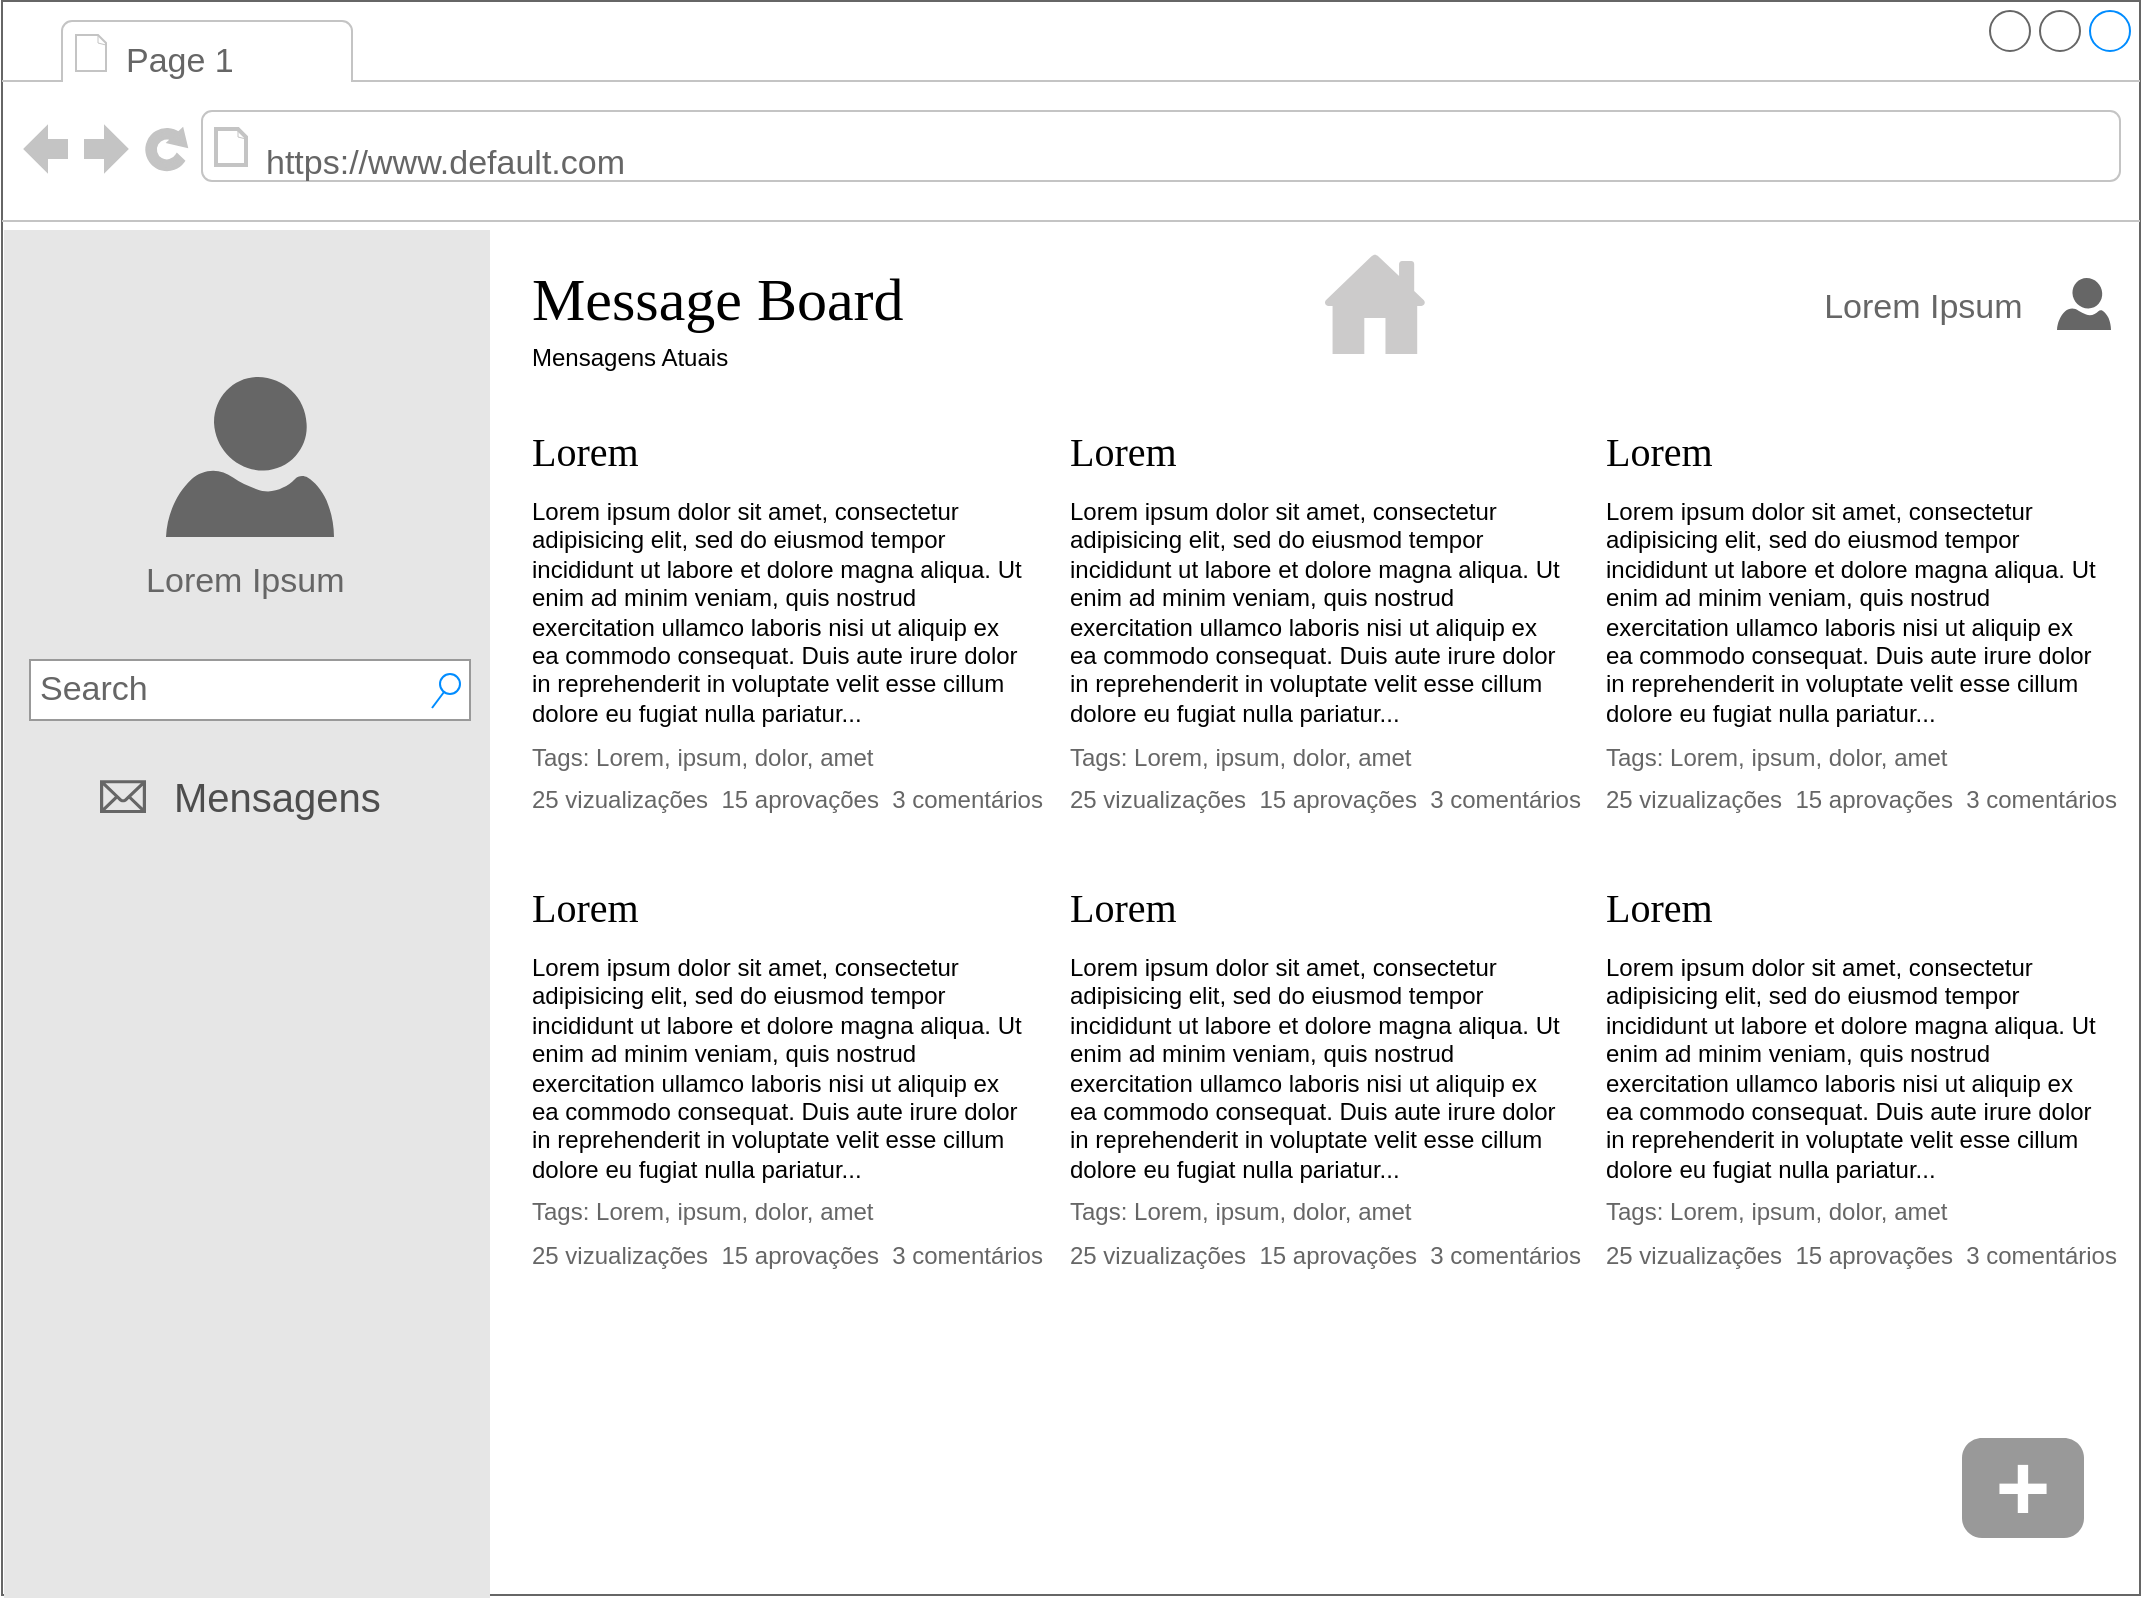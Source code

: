 <mxfile version="10.6.0" type="device"><diagram name="home" id="2cc2dc42-3aac-f2a9-1cec-7a8b7cbee084"><mxGraphModel dx="1400" dy="853" grid="1" gridSize="10" guides="1" tooltips="1" connect="1" arrows="1" fold="1" page="1" pageScale="1" pageWidth="1100" pageHeight="850" background="#ffffff" math="0" shadow="0"><root><mxCell id="0"/><mxCell id="1" parent="0"/><mxCell id="VuCMU0EpF3Imqm89YDxC-53" value="" style="strokeWidth=1;shadow=0;dashed=0;align=center;html=1;shape=mxgraph.mockup.containers.browserWindow;rSize=0;fillColor=#ffffff;strokeColor=#666666;mainText=,;recursiveResize=0;rounded=0;labelBackgroundColor=none;fontFamily=Verdana;fontSize=12;fontColor=#000000;" parent="1" vertex="1"><mxGeometry x="10" y="21.5" width="1069" height="797" as="geometry"/></mxCell><mxCell id="xfKd2J_xQHwBC1c7Zt9Y-1" value="" style="group" vertex="1" connectable="0" parent="1"><mxGeometry x="11" y="136" width="243" height="684" as="geometry"/></mxCell><mxCell id="xfKd2J_xQHwBC1c7Zt9Y-2" value="" style="group" vertex="1" connectable="0" parent="xfKd2J_xQHwBC1c7Zt9Y-1"><mxGeometry width="243" height="684" as="geometry"/></mxCell><mxCell id="xfKd2J_xQHwBC1c7Zt9Y-3" value="" style="rounded=0;whiteSpace=wrap;html=1;fontSize=20;fontColor=#4D4D4D;strokeColor=none;fillColor=#E6E6E6;" vertex="1" parent="xfKd2J_xQHwBC1c7Zt9Y-2"><mxGeometry width="243" height="684" as="geometry"/></mxCell><mxCell id="xfKd2J_xQHwBC1c7Zt9Y-4" value="" style="shape=mxgraph.signs.tech.mail;html=1;fillColor=#666666;strokeColor=none;verticalLabelPosition=bottom;verticalAlign=top;align=center;" vertex="1" parent="xfKd2J_xQHwBC1c7Zt9Y-2"><mxGeometry x="48" y="275.085" width="23" height="16.463" as="geometry"/></mxCell><mxCell id="xfKd2J_xQHwBC1c7Zt9Y-5" value="" style="shadow=0;dashed=0;html=1;strokeColor=none;labelPosition=center;verticalLabelPosition=bottom;verticalAlign=top;align=center;shape=mxgraph.azure.user;fillColor=#666666;" vertex="1" parent="xfKd2J_xQHwBC1c7Zt9Y-2"><mxGeometry x="81" y="73.5" width="84" height="80" as="geometry"/></mxCell><mxCell id="xfKd2J_xQHwBC1c7Zt9Y-6" value="&lt;span style=&quot;font-size: 17px;&quot;&gt;Lorem Ipsum&amp;nbsp;&lt;/span&gt;" style="text;html=1;strokeColor=none;fillColor=none;align=center;verticalAlign=middle;whiteSpace=wrap;rounded=0;fontColor=#666666;fontSize=17;" vertex="1" parent="xfKd2J_xQHwBC1c7Zt9Y-2"><mxGeometry x="53" y="167" width="140" height="18" as="geometry"/></mxCell><mxCell id="xfKd2J_xQHwBC1c7Zt9Y-7" value="Search" style="strokeWidth=1;shadow=0;dashed=0;align=center;html=1;shape=mxgraph.mockup.forms.searchBox;strokeColor=#999999;mainText=;fillColor=#ffffff;strokeColor2=#008cff;fontColor=#666666;fontSize=17;align=left;spacingLeft=3;" vertex="1" parent="xfKd2J_xQHwBC1c7Zt9Y-2"><mxGeometry x="13" y="215" width="220" height="30" as="geometry"/></mxCell><mxCell id="xfKd2J_xQHwBC1c7Zt9Y-8" value="Mensagens" style="text;html=1;resizable=0;points=[];autosize=1;align=left;verticalAlign=top;spacingTop=-4;fontSize=20;fontColor=#4D4D4D;" vertex="1" parent="xfKd2J_xQHwBC1c7Zt9Y-2"><mxGeometry x="83" y="269" width="120" height="30" as="geometry"/></mxCell><mxCell id="VuCMU0EpF3Imqm89YDxC-54" value="Page 1" style="strokeWidth=1;shadow=0;dashed=0;align=center;html=1;shape=mxgraph.mockup.containers.anchor;fontSize=17;fontColor=#666666;align=left;" parent="1" vertex="1"><mxGeometry x="70" y="39.976" width="110" height="23.78" as="geometry"/></mxCell><mxCell id="VuCMU0EpF3Imqm89YDxC-55" value="https://www.default.com" style="strokeWidth=1;shadow=0;dashed=0;align=center;html=1;shape=mxgraph.mockup.containers.anchor;rSize=0;fontSize=17;fontColor=#666666;align=left;" parent="1" vertex="1"><mxGeometry x="140" y="90.878" width="250" height="23.78" as="geometry"/></mxCell><mxCell id="VuCMU0EpF3Imqm89YDxC-61" value="&lt;font style=&quot;font-size: 47px&quot;&gt;+&lt;/font&gt;" style="strokeWidth=1;shadow=0;dashed=0;align=center;html=1;shape=mxgraph.mockup.buttons.button;strokeColor=none;fontColor=#ffffff;mainText=;buttonStyle=round;fontSize=17;fontStyle=1;fillColor=#999999;whiteSpace=wrap;" parent="1" vertex="1"><mxGeometry x="990" y="740" width="61" height="50" as="geometry"/></mxCell><mxCell id="VuCMU0EpF3Imqm89YDxC-73" value="" style="group" parent="1" vertex="1" connectable="0"><mxGeometry x="810" y="232.0" width="259" height="201.894" as="geometry"/></mxCell><mxCell id="xfKd2J_xQHwBC1c7Zt9Y-35" value="" style="group" vertex="1" connectable="0" parent="VuCMU0EpF3Imqm89YDxC-73"><mxGeometry width="259" height="201.894" as="geometry"/></mxCell><mxCell id="VuCMU0EpF3Imqm89YDxC-74" value="&lt;font style=&quot;font-size: 20px&quot;&gt;Lorem&lt;/font&gt;" style="text;html=1;points=[];align=left;verticalAlign=top;spacingTop=-4;fontSize=15;fontFamily=Verdana;fontColor=#000000;" parent="xfKd2J_xQHwBC1c7Zt9Y-35" vertex="1"><mxGeometry width="146.767" height="31.099" as="geometry"/></mxCell><mxCell id="VuCMU0EpF3Imqm89YDxC-75" value="Lorem ipsum dolor sit amet, consectetur adipisicing elit, sed do eiusmod tempor incididunt ut labore et dolore magna aliqua. Ut enim ad minim veniam, quis nostrud exercitation ullamco laboris nisi ut aliquip ex ea commodo consequat. Duis aute irure dolor in reprehenderit in voluptate velit esse cillum dolore eu fugiat nulla pariatur..." style="text;spacingTop=-5;fillColor=#ffffff;whiteSpace=wrap;html=1;align=left;fontSize=12;fontFamily=Helvetica;fillColor=none;strokeColor=none;rounded=0;shadow=1;labelBackgroundColor=none;" parent="xfKd2J_xQHwBC1c7Zt9Y-35" vertex="1"><mxGeometry y="36" width="250.335" height="114" as="geometry"/></mxCell><mxCell id="VuCMU0EpF3Imqm89YDxC-76" value="&lt;font color=&quot;#666666&quot;&gt;Tags: Lorem, ipsum, dolor, amet&lt;/font&gt;" style="text;spacingTop=-5;fillColor=#ffffff;whiteSpace=wrap;html=1;align=left;fontSize=12;fontFamily=Helvetica;fillColor=none;strokeColor=none;rounded=0;shadow=1;labelBackgroundColor=none;" parent="xfKd2J_xQHwBC1c7Zt9Y-35" vertex="1"><mxGeometry y="158.998" width="259" height="21.448" as="geometry"/></mxCell><mxCell id="VuCMU0EpF3Imqm89YDxC-77" value="&lt;font color=&quot;#666666&quot;&gt;25 vizualizações&amp;nbsp;&amp;nbsp;&lt;span&gt;15 a&lt;/span&gt;provações&amp;nbsp; 3 comentários&lt;/font&gt;" style="text;spacingTop=-5;fillColor=#ffffff;whiteSpace=wrap;html=1;align=left;fontSize=12;fontFamily=Helvetica;fillColor=none;strokeColor=none;rounded=0;shadow=1;labelBackgroundColor=none;" parent="xfKd2J_xQHwBC1c7Zt9Y-35" vertex="1"><mxGeometry y="180.446" width="259" height="21.448" as="geometry"/></mxCell><mxCell id="xfKd2J_xQHwBC1c7Zt9Y-36" value="" style="group" vertex="1" connectable="0" parent="1"><mxGeometry x="541.5" y="232" width="259" height="201.894" as="geometry"/></mxCell><mxCell id="xfKd2J_xQHwBC1c7Zt9Y-37" value="" style="group" vertex="1" connectable="0" parent="xfKd2J_xQHwBC1c7Zt9Y-36"><mxGeometry width="259" height="201.894" as="geometry"/></mxCell><mxCell id="xfKd2J_xQHwBC1c7Zt9Y-38" value="&lt;font style=&quot;font-size: 20px&quot;&gt;Lorem&lt;/font&gt;" style="text;html=1;points=[];align=left;verticalAlign=top;spacingTop=-4;fontSize=15;fontFamily=Verdana;fontColor=#000000;" vertex="1" parent="xfKd2J_xQHwBC1c7Zt9Y-37"><mxGeometry width="146.767" height="31.099" as="geometry"/></mxCell><mxCell id="xfKd2J_xQHwBC1c7Zt9Y-39" value="Lorem ipsum dolor sit amet, consectetur adipisicing elit, sed do eiusmod tempor incididunt ut labore et dolore magna aliqua. Ut enim ad minim veniam, quis nostrud exercitation ullamco laboris nisi ut aliquip ex ea commodo consequat. Duis aute irure dolor in reprehenderit in voluptate velit esse cillum dolore eu fugiat nulla pariatur..." style="text;spacingTop=-5;fillColor=#ffffff;whiteSpace=wrap;html=1;align=left;fontSize=12;fontFamily=Helvetica;fillColor=none;strokeColor=none;rounded=0;shadow=1;labelBackgroundColor=none;" vertex="1" parent="xfKd2J_xQHwBC1c7Zt9Y-37"><mxGeometry y="36" width="250.335" height="114" as="geometry"/></mxCell><mxCell id="xfKd2J_xQHwBC1c7Zt9Y-40" value="&lt;font color=&quot;#666666&quot;&gt;Tags: Lorem, ipsum, dolor, amet&lt;/font&gt;" style="text;spacingTop=-5;fillColor=#ffffff;whiteSpace=wrap;html=1;align=left;fontSize=12;fontFamily=Helvetica;fillColor=none;strokeColor=none;rounded=0;shadow=1;labelBackgroundColor=none;" vertex="1" parent="xfKd2J_xQHwBC1c7Zt9Y-37"><mxGeometry y="158.998" width="259" height="21.448" as="geometry"/></mxCell><mxCell id="xfKd2J_xQHwBC1c7Zt9Y-41" value="&lt;font color=&quot;#666666&quot;&gt;25 vizualizações&amp;nbsp;&amp;nbsp;&lt;span&gt;15 a&lt;/span&gt;provações&amp;nbsp; 3 comentários&lt;/font&gt;" style="text;spacingTop=-5;fillColor=#ffffff;whiteSpace=wrap;html=1;align=left;fontSize=12;fontFamily=Helvetica;fillColor=none;strokeColor=none;rounded=0;shadow=1;labelBackgroundColor=none;" vertex="1" parent="xfKd2J_xQHwBC1c7Zt9Y-37"><mxGeometry y="180.446" width="259" height="21.448" as="geometry"/></mxCell><mxCell id="xfKd2J_xQHwBC1c7Zt9Y-42" value="" style="group" vertex="1" connectable="0" parent="1"><mxGeometry x="273" y="232.0" width="259" height="201.894" as="geometry"/></mxCell><mxCell id="xfKd2J_xQHwBC1c7Zt9Y-43" value="" style="group" vertex="1" connectable="0" parent="xfKd2J_xQHwBC1c7Zt9Y-42"><mxGeometry width="259" height="201.894" as="geometry"/></mxCell><mxCell id="xfKd2J_xQHwBC1c7Zt9Y-44" value="&lt;font style=&quot;font-size: 20px&quot;&gt;Lorem&lt;/font&gt;" style="text;html=1;points=[];align=left;verticalAlign=top;spacingTop=-4;fontSize=15;fontFamily=Verdana;fontColor=#000000;" vertex="1" parent="xfKd2J_xQHwBC1c7Zt9Y-43"><mxGeometry width="146.767" height="31.099" as="geometry"/></mxCell><mxCell id="xfKd2J_xQHwBC1c7Zt9Y-45" value="Lorem ipsum dolor sit amet, consectetur adipisicing elit, sed do eiusmod tempor incididunt ut labore et dolore magna aliqua. Ut enim ad minim veniam, quis nostrud exercitation ullamco laboris nisi ut aliquip ex ea commodo consequat. Duis aute irure dolor in reprehenderit in voluptate velit esse cillum dolore eu fugiat nulla pariatur..." style="text;spacingTop=-5;fillColor=#ffffff;whiteSpace=wrap;html=1;align=left;fontSize=12;fontFamily=Helvetica;fillColor=none;strokeColor=none;rounded=0;shadow=1;labelBackgroundColor=none;" vertex="1" parent="xfKd2J_xQHwBC1c7Zt9Y-43"><mxGeometry y="36" width="250.335" height="114" as="geometry"/></mxCell><mxCell id="xfKd2J_xQHwBC1c7Zt9Y-46" value="&lt;font color=&quot;#666666&quot;&gt;Tags: Lorem, ipsum, dolor, amet&lt;/font&gt;" style="text;spacingTop=-5;fillColor=#ffffff;whiteSpace=wrap;html=1;align=left;fontSize=12;fontFamily=Helvetica;fillColor=none;strokeColor=none;rounded=0;shadow=1;labelBackgroundColor=none;" vertex="1" parent="xfKd2J_xQHwBC1c7Zt9Y-43"><mxGeometry y="158.998" width="259" height="21.448" as="geometry"/></mxCell><mxCell id="xfKd2J_xQHwBC1c7Zt9Y-47" value="&lt;font color=&quot;#666666&quot;&gt;25 vizualizações&amp;nbsp;&amp;nbsp;&lt;span&gt;15 a&lt;/span&gt;provações&amp;nbsp; 3 comentários&lt;/font&gt;" style="text;spacingTop=-5;fillColor=#ffffff;whiteSpace=wrap;html=1;align=left;fontSize=12;fontFamily=Helvetica;fillColor=none;strokeColor=none;rounded=0;shadow=1;labelBackgroundColor=none;" vertex="1" parent="xfKd2J_xQHwBC1c7Zt9Y-43"><mxGeometry y="180.446" width="259" height="21.448" as="geometry"/></mxCell><mxCell id="xfKd2J_xQHwBC1c7Zt9Y-48" value="" style="group" vertex="1" connectable="0" parent="1"><mxGeometry x="810" y="459.5" width="259" height="201.894" as="geometry"/></mxCell><mxCell id="xfKd2J_xQHwBC1c7Zt9Y-49" value="" style="group" vertex="1" connectable="0" parent="xfKd2J_xQHwBC1c7Zt9Y-48"><mxGeometry width="259" height="201.894" as="geometry"/></mxCell><mxCell id="xfKd2J_xQHwBC1c7Zt9Y-50" value="&lt;font style=&quot;font-size: 20px&quot;&gt;Lorem&lt;/font&gt;" style="text;html=1;points=[];align=left;verticalAlign=top;spacingTop=-4;fontSize=15;fontFamily=Verdana;fontColor=#000000;" vertex="1" parent="xfKd2J_xQHwBC1c7Zt9Y-49"><mxGeometry width="146.767" height="31.099" as="geometry"/></mxCell><mxCell id="xfKd2J_xQHwBC1c7Zt9Y-51" value="Lorem ipsum dolor sit amet, consectetur adipisicing elit, sed do eiusmod tempor incididunt ut labore et dolore magna aliqua. Ut enim ad minim veniam, quis nostrud exercitation ullamco laboris nisi ut aliquip ex ea commodo consequat. Duis aute irure dolor in reprehenderit in voluptate velit esse cillum dolore eu fugiat nulla pariatur..." style="text;spacingTop=-5;fillColor=#ffffff;whiteSpace=wrap;html=1;align=left;fontSize=12;fontFamily=Helvetica;fillColor=none;strokeColor=none;rounded=0;shadow=1;labelBackgroundColor=none;" vertex="1" parent="xfKd2J_xQHwBC1c7Zt9Y-49"><mxGeometry y="36" width="250.335" height="114" as="geometry"/></mxCell><mxCell id="xfKd2J_xQHwBC1c7Zt9Y-52" value="&lt;font color=&quot;#666666&quot;&gt;Tags: Lorem, ipsum, dolor, amet&lt;/font&gt;" style="text;spacingTop=-5;fillColor=#ffffff;whiteSpace=wrap;html=1;align=left;fontSize=12;fontFamily=Helvetica;fillColor=none;strokeColor=none;rounded=0;shadow=1;labelBackgroundColor=none;" vertex="1" parent="xfKd2J_xQHwBC1c7Zt9Y-49"><mxGeometry y="158.998" width="259" height="21.448" as="geometry"/></mxCell><mxCell id="xfKd2J_xQHwBC1c7Zt9Y-53" value="&lt;font color=&quot;#666666&quot;&gt;25 vizualizações&amp;nbsp;&amp;nbsp;&lt;span&gt;15 a&lt;/span&gt;provações&amp;nbsp; 3 comentários&lt;/font&gt;" style="text;spacingTop=-5;fillColor=#ffffff;whiteSpace=wrap;html=1;align=left;fontSize=12;fontFamily=Helvetica;fillColor=none;strokeColor=none;rounded=0;shadow=1;labelBackgroundColor=none;" vertex="1" parent="xfKd2J_xQHwBC1c7Zt9Y-49"><mxGeometry y="180.446" width="259" height="21.448" as="geometry"/></mxCell><mxCell id="xfKd2J_xQHwBC1c7Zt9Y-54" value="" style="group" vertex="1" connectable="0" parent="1"><mxGeometry x="541.5" y="459.5" width="259" height="201.894" as="geometry"/></mxCell><mxCell id="xfKd2J_xQHwBC1c7Zt9Y-55" value="" style="group" vertex="1" connectable="0" parent="xfKd2J_xQHwBC1c7Zt9Y-54"><mxGeometry width="259" height="201.894" as="geometry"/></mxCell><mxCell id="xfKd2J_xQHwBC1c7Zt9Y-56" value="&lt;font style=&quot;font-size: 20px&quot;&gt;Lorem&lt;/font&gt;" style="text;html=1;points=[];align=left;verticalAlign=top;spacingTop=-4;fontSize=15;fontFamily=Verdana;fontColor=#000000;" vertex="1" parent="xfKd2J_xQHwBC1c7Zt9Y-55"><mxGeometry width="146.767" height="31.099" as="geometry"/></mxCell><mxCell id="xfKd2J_xQHwBC1c7Zt9Y-57" value="Lorem ipsum dolor sit amet, consectetur adipisicing elit, sed do eiusmod tempor incididunt ut labore et dolore magna aliqua. Ut enim ad minim veniam, quis nostrud exercitation ullamco laboris nisi ut aliquip ex ea commodo consequat. Duis aute irure dolor in reprehenderit in voluptate velit esse cillum dolore eu fugiat nulla pariatur..." style="text;spacingTop=-5;fillColor=#ffffff;whiteSpace=wrap;html=1;align=left;fontSize=12;fontFamily=Helvetica;fillColor=none;strokeColor=none;rounded=0;shadow=1;labelBackgroundColor=none;" vertex="1" parent="xfKd2J_xQHwBC1c7Zt9Y-55"><mxGeometry y="36" width="250.335" height="114" as="geometry"/></mxCell><mxCell id="xfKd2J_xQHwBC1c7Zt9Y-58" value="&lt;font color=&quot;#666666&quot;&gt;Tags: Lorem, ipsum, dolor, amet&lt;/font&gt;" style="text;spacingTop=-5;fillColor=#ffffff;whiteSpace=wrap;html=1;align=left;fontSize=12;fontFamily=Helvetica;fillColor=none;strokeColor=none;rounded=0;shadow=1;labelBackgroundColor=none;" vertex="1" parent="xfKd2J_xQHwBC1c7Zt9Y-55"><mxGeometry y="158.998" width="259" height="21.448" as="geometry"/></mxCell><mxCell id="xfKd2J_xQHwBC1c7Zt9Y-59" value="&lt;font color=&quot;#666666&quot;&gt;25 vizualizações&amp;nbsp;&amp;nbsp;&lt;span&gt;15 a&lt;/span&gt;provações&amp;nbsp; 3 comentários&lt;/font&gt;" style="text;spacingTop=-5;fillColor=#ffffff;whiteSpace=wrap;html=1;align=left;fontSize=12;fontFamily=Helvetica;fillColor=none;strokeColor=none;rounded=0;shadow=1;labelBackgroundColor=none;" vertex="1" parent="xfKd2J_xQHwBC1c7Zt9Y-55"><mxGeometry y="180.446" width="259" height="21.448" as="geometry"/></mxCell><mxCell id="xfKd2J_xQHwBC1c7Zt9Y-60" value="" style="group" vertex="1" connectable="0" parent="1"><mxGeometry x="273" y="459.5" width="259" height="201.894" as="geometry"/></mxCell><mxCell id="xfKd2J_xQHwBC1c7Zt9Y-61" value="" style="group" vertex="1" connectable="0" parent="xfKd2J_xQHwBC1c7Zt9Y-60"><mxGeometry width="259" height="201.894" as="geometry"/></mxCell><mxCell id="xfKd2J_xQHwBC1c7Zt9Y-62" value="&lt;font style=&quot;font-size: 20px&quot;&gt;Lorem&lt;/font&gt;" style="text;html=1;points=[];align=left;verticalAlign=top;spacingTop=-4;fontSize=15;fontFamily=Verdana;fontColor=#000000;" vertex="1" parent="xfKd2J_xQHwBC1c7Zt9Y-61"><mxGeometry width="146.767" height="31.099" as="geometry"/></mxCell><mxCell id="xfKd2J_xQHwBC1c7Zt9Y-63" value="Lorem ipsum dolor sit amet, consectetur adipisicing elit, sed do eiusmod tempor incididunt ut labore et dolore magna aliqua. Ut enim ad minim veniam, quis nostrud exercitation ullamco laboris nisi ut aliquip ex ea commodo consequat. Duis aute irure dolor in reprehenderit in voluptate velit esse cillum dolore eu fugiat nulla pariatur..." style="text;spacingTop=-5;fillColor=#ffffff;whiteSpace=wrap;html=1;align=left;fontSize=12;fontFamily=Helvetica;fillColor=none;strokeColor=none;rounded=0;shadow=1;labelBackgroundColor=none;" vertex="1" parent="xfKd2J_xQHwBC1c7Zt9Y-61"><mxGeometry y="36" width="250.335" height="114" as="geometry"/></mxCell><mxCell id="xfKd2J_xQHwBC1c7Zt9Y-64" value="&lt;font color=&quot;#666666&quot;&gt;Tags: Lorem, ipsum, dolor, amet&lt;/font&gt;" style="text;spacingTop=-5;fillColor=#ffffff;whiteSpace=wrap;html=1;align=left;fontSize=12;fontFamily=Helvetica;fillColor=none;strokeColor=none;rounded=0;shadow=1;labelBackgroundColor=none;" vertex="1" parent="xfKd2J_xQHwBC1c7Zt9Y-61"><mxGeometry y="158.998" width="259" height="21.448" as="geometry"/></mxCell><mxCell id="xfKd2J_xQHwBC1c7Zt9Y-65" value="&lt;font color=&quot;#666666&quot;&gt;25 vizualizações&amp;nbsp;&amp;nbsp;&lt;span&gt;15 a&lt;/span&gt;provações&amp;nbsp; 3 comentários&lt;/font&gt;" style="text;spacingTop=-5;fillColor=#ffffff;whiteSpace=wrap;html=1;align=left;fontSize=12;fontFamily=Helvetica;fillColor=none;strokeColor=none;rounded=0;shadow=1;labelBackgroundColor=none;" vertex="1" parent="xfKd2J_xQHwBC1c7Zt9Y-61"><mxGeometry y="180.446" width="259" height="21.448" as="geometry"/></mxCell><mxCell id="awgffMap1ySlyf2sfpul-1" value="Message Board" style="text;html=1;points=[];align=left;verticalAlign=top;spacingTop=-4;fontSize=30;fontFamily=Verdana;fontColor=#000000;" vertex="1" parent="1"><mxGeometry x="273" y="150" width="237" height="46" as="geometry"/></mxCell><mxCell id="awgffMap1ySlyf2sfpul-2" value="Mensagens Atuais" style="text;html=1;strokeColor=none;fillColor=none;align=left;verticalAlign=middle;whiteSpace=wrap;rounded=0;" vertex="1" parent="1"><mxGeometry x="273" y="190" width="107" height="20" as="geometry"/></mxCell><mxCell id="O345Gl6ehq5-ZJGlEVqX-1" value="" style="shadow=0;dashed=0;html=1;strokeColor=none;labelPosition=center;verticalLabelPosition=bottom;verticalAlign=top;outlineConnect=0;align=center;shape=mxgraph.office.concepts.home;fillColor=#CCCBCB;" vertex="1" parent="1"><mxGeometry x="671" y="148" width="51" height="50" as="geometry"/></mxCell><mxCell id="O345Gl6ehq5-ZJGlEVqX-2" value="&lt;span style=&quot;font-size: 17px;&quot;&gt;Lorem Ipsum&amp;nbsp;&lt;/span&gt;" style="text;html=1;strokeColor=none;fillColor=none;align=right;verticalAlign=middle;whiteSpace=wrap;rounded=0;fontColor=#666666;fontSize=17;" vertex="1" parent="1"><mxGeometry x="887" y="166" width="140" height="18" as="geometry"/></mxCell><mxCell id="O345Gl6ehq5-ZJGlEVqX-3" value="" style="shadow=0;dashed=0;html=1;strokeColor=none;labelPosition=center;verticalLabelPosition=bottom;verticalAlign=top;align=center;shape=mxgraph.azure.user;fillColor=#666666;" vertex="1" parent="1"><mxGeometry x="1037.5" y="160" width="27" height="26" as="geometry"/></mxCell></root></mxGraphModel></diagram><diagram id="ahvsmykb54gU-3miW95o" name="post"><mxGraphModel dx="1680" dy="1024" grid="1" gridSize="10" guides="1" tooltips="1" connect="1" arrows="1" fold="1" page="1" pageScale="1" pageWidth="1100" pageHeight="850" math="0" shadow="0"><root><mxCell id="w05jZWZvb_1agI0fHX99-0"/><mxCell id="w05jZWZvb_1agI0fHX99-1" parent="w05jZWZvb_1agI0fHX99-0"/><mxCell id="-Ck9baliGLj4Xzgpm8xP-2" value="" style="strokeWidth=1;shadow=0;dashed=0;align=center;html=1;shape=mxgraph.mockup.containers.browserWindow;rSize=0;fillColor=#ffffff;strokeColor=#666666;mainText=,;recursiveResize=0;rounded=0;labelBackgroundColor=none;fontFamily=Verdana;fontSize=12;fontColor=#000000;" parent="w05jZWZvb_1agI0fHX99-1" vertex="1"><mxGeometry x="14" y="9" width="1050" height="821" as="geometry"/></mxCell><mxCell id="-Ck9baliGLj4Xzgpm8xP-3" value="Page 1" style="strokeWidth=1;shadow=0;dashed=0;align=center;html=1;shape=mxgraph.mockup.containers.anchor;fontSize=17;fontColor=#666666;align=left;" parent="w05jZWZvb_1agI0fHX99-1" vertex="1"><mxGeometry x="74" y="21" width="110" height="26" as="geometry"/></mxCell><mxCell id="-Ck9baliGLj4Xzgpm8xP-4" value="https://www.default.com" style="strokeWidth=1;shadow=0;dashed=0;align=center;html=1;shape=mxgraph.mockup.containers.anchor;rSize=0;fontSize=17;fontColor=#666666;align=left;" parent="w05jZWZvb_1agI0fHX99-1" vertex="1"><mxGeometry x="144" y="69" width="250" height="26" as="geometry"/></mxCell><mxCell id="-Ck9baliGLj4Xzgpm8xP-8" value="&amp;nbsp; &amp;nbsp; &amp;nbsp; &amp;nbsp; &amp;nbsp; &amp;nbsp;Lorem ipsum dolor sit amet, consectetur adipisicing elit, sed do eiusmod tempor incididunt ut labore et dolore magna aliqua. Ut enim ad minim veniam, quis nostrud exercitation ullamco laboris nisi ut aliquip ex ea commodo consequat. Duis aute irure dolor in reprehenderit in voluptate velit esse cillum dolore eu fugiat nulla pariatur lorem ipsum dolor sit amet, consectetur adipisicing elit, sed do eiusmod tempor incididunt ut labore et dolore magna aliqua. Ut enim ad minim veniam, quis nostrud exercitation ullamco laboris nisi ut aliquip ex ea commodo consequat. Duis aute irure dolor in reprehenderit in voluptate velit esse cillum dolore eu fugiat nulla pariatur.&lt;br&gt;&amp;nbsp; &amp;nbsp; &amp;nbsp; &amp;nbsp; &amp;nbsp; &amp;nbsp;Lorem ipsum dolor sit amet, consectetur adipisicing elit, sed do eiusmod tempor incididunt ut labore et dolore magna aliqua. Ut enim ad minim veniam, quis nostrud exercitation ullamco laboris nisi ut aliquip ex ea commodo consequat. Duis aute irure dolor in reprehenderit in voluptate velit esse cillum dolore eu fugiat nulla pariatur lorem ipsum dolor sit amet, consectetur adipisicing elit, sed do eiusmod tempor incididunt ut labore et dolore magna aliqua. Ut enim ad minim veniam, quis nostrud exercitation ullamco laboris nisi ut aliquip ex ea commodo consequat. Duis aute irure dolor in reprehenderit in voluptate velit esse cillum dolore eu fugiat nulla pariatur.&lt;br&gt;&amp;nbsp; &amp;nbsp; &amp;nbsp; &amp;nbsp; &amp;nbsp; &amp;nbsp;Lorem ipsum dolor sit amet, consectetur adipisicing elit, sed do eiusmod tempor incididunt ut labore et dolore magna aliqua. Ut enim ad minim veniam, quis nostrud exercitation ullamco laboris nisi ut aliquip ex ea commodo consequat. Duis aute irure dolor in reprehenderit in voluptate velit esse cillum dolore eu fugiat nulla pariatur lorem ipsum dolor sit amet, consectetur adipisicing elit, sed do eiusmod tempor incididunt ut labore et dolore magna aliqua. Ut enim ad minim veniam, quis nostrud exercitation ullamco laboris nisi ut aliquip ex ea commodo consequat. Duis aute irure dolor in reprehenderit in voluptate velit esse cillum dolore eu fugiat nulla pariatur.&lt;br&gt;" style="text;spacingTop=-5;fillColor=#ffffff;whiteSpace=wrap;html=1;align=left;fontSize=12;fontFamily=Helvetica;fillColor=none;strokeColor=none;rounded=0;shadow=1;labelBackgroundColor=none;" parent="w05jZWZvb_1agI0fHX99-1" vertex="1"><mxGeometry x="34" y="279" width="1005" height="190" as="geometry"/></mxCell><mxCell id="-Ck9baliGLj4Xzgpm8xP-7" value="Lorem" style="text;html=1;points=[];align=left;verticalAlign=top;spacingTop=-4;fontSize=22;fontFamily=Verdana;fontColor=#000000;" parent="w05jZWZvb_1agI0fHX99-1" vertex="1"><mxGeometry x="34" y="202.5" width="170" height="29" as="geometry"/></mxCell><mxCell id="-Ck9baliGLj4Xzgpm8xP-9" value="&lt;font color=&quot;#666666&quot;&gt;Tags: Lorem, ipsum, dolor, amet&lt;/font&gt;" style="text;spacingTop=-5;fillColor=#ffffff;whiteSpace=wrap;html=1;align=left;fontSize=12;fontFamily=Helvetica;fillColor=none;strokeColor=none;rounded=0;shadow=1;labelBackgroundColor=none;" parent="w05jZWZvb_1agI0fHX99-1" vertex="1"><mxGeometry x="34" y="235.5" width="300" height="20" as="geometry"/></mxCell><mxCell id="-Ck9baliGLj4Xzgpm8xP-10" value="&lt;font color=&quot;#666666&quot;&gt;25 vizualizações&amp;nbsp;&amp;nbsp;&lt;span&gt;15 a&lt;/span&gt;provações&amp;nbsp; 3 comentários&lt;/font&gt;" style="text;spacingTop=-5;fillColor=#ffffff;whiteSpace=wrap;html=1;align=left;fontSize=12;fontFamily=Helvetica;fillColor=none;strokeColor=none;rounded=0;shadow=1;labelBackgroundColor=none;" parent="w05jZWZvb_1agI0fHX99-1" vertex="1"><mxGeometry x="34" y="255.5" width="300" height="20" as="geometry"/></mxCell><mxCell id="9gyDjFbGSeUo3mWgCvY3-0" value="Lorem ipsum dolor sit amet, consectetur adipisicing elit, sed do eiusmod tempor incididunt ut labore et dolore magna aliqua. Ut enim ad minim veniam, quis nostrud exercitation ullamco laboris nisi ut aliquip lorem ipsum dolor sit amet, consectetur adipisicing elit, sed do eiusmod tempor incididunt ut labore et dolore magna aliqua. Ut enim ad minim veniam, quis nostrud exercitation ullamco laboris nisi ut aliquip&lt;br&gt;" style="text;spacingTop=-5;fillColor=#ffffff;whiteSpace=wrap;html=1;align=left;fontSize=12;fontFamily=Helvetica;fillColor=none;strokeColor=none;rounded=0;shadow=1;labelBackgroundColor=none;" parent="w05jZWZvb_1agI0fHX99-1" vertex="1"><mxGeometry x="130" y="485" width="912" height="50" as="geometry"/></mxCell><mxCell id="9gyDjFbGSeUo3mWgCvY3-1" value="" style="shadow=0;dashed=0;html=1;strokeColor=none;labelPosition=center;verticalLabelPosition=bottom;verticalAlign=top;align=center;shape=mxgraph.azure.user;fillColor=#666666;" parent="w05jZWZvb_1agI0fHX99-1" vertex="1"><mxGeometry x="52" y="485" width="36" height="38" as="geometry"/></mxCell><mxCell id="9gyDjFbGSeUo3mWgCvY3-2" value="&lt;span&gt;Lorem Ipsum&amp;nbsp;&lt;/span&gt;" style="text;html=1;strokeColor=none;fillColor=none;align=center;verticalAlign=middle;whiteSpace=wrap;rounded=0;fontColor=#666666;" parent="w05jZWZvb_1agI0fHX99-1" vertex="1"><mxGeometry x="25" y="535" width="90" height="20" as="geometry"/></mxCell><mxCell id="9gyDjFbGSeUo3mWgCvY3-3" value="Lorem ipsum dolor sit amet, consectetur adipisicing elit, sed do eiusmod tempor incididunt ut labore et dolore magna aliqua. Ut enim ad minim veniam, quis nostrud exercitation ullamco laboris nisi ut aliquip lorem ipsum dolor sit amet, consectetur adipisicing elit, sed do eiusmod tempor incididunt ut labore et dolore magna aliqua. Ut enim ad minim veniam, quis nostrud exercitation ullamco laboris nisi ut aliquip&lt;br&gt;" style="text;spacingTop=-5;fillColor=#ffffff;whiteSpace=wrap;html=1;align=left;fontSize=12;fontFamily=Helvetica;fillColor=none;strokeColor=none;rounded=0;shadow=1;labelBackgroundColor=none;" parent="w05jZWZvb_1agI0fHX99-1" vertex="1"><mxGeometry x="133" y="580" width="912" height="50" as="geometry"/></mxCell><mxCell id="9gyDjFbGSeUo3mWgCvY3-4" value="" style="shadow=0;dashed=0;html=1;strokeColor=none;labelPosition=center;verticalLabelPosition=bottom;verticalAlign=top;align=center;shape=mxgraph.azure.user;fillColor=#666666;" parent="w05jZWZvb_1agI0fHX99-1" vertex="1"><mxGeometry x="55" y="580" width="36" height="38" as="geometry"/></mxCell><mxCell id="9gyDjFbGSeUo3mWgCvY3-5" value="&lt;span&gt;Lorem Ipsum&amp;nbsp;&lt;/span&gt;" style="text;html=1;strokeColor=none;fillColor=none;align=center;verticalAlign=middle;whiteSpace=wrap;rounded=0;fontColor=#666666;" parent="w05jZWZvb_1agI0fHX99-1" vertex="1"><mxGeometry x="28" y="630" width="90" height="20" as="geometry"/></mxCell><mxCell id="9gyDjFbGSeUo3mWgCvY3-6" value="Lorem ipsum dolor sit amet, consectetur adipisicing elit, sed do eiusmod tempor incididunt ut labore et dolore magna aliqua. Ut enim ad minim veniam, quis nostrud exercitation ullamco laboris nisi ut aliquip lorem ipsum dolor sit amet, consectetur adipisicing elit, sed do eiusmod tempor incididunt ut labore et dolore magna aliqua. Ut enim ad minim veniam, quis nostrud exercitation ullamco laboris nisi ut aliquip&lt;br&gt;" style="text;spacingTop=-5;fillColor=#ffffff;whiteSpace=wrap;html=1;align=left;fontSize=12;fontFamily=Helvetica;fillColor=none;strokeColor=none;rounded=0;shadow=1;labelBackgroundColor=none;" parent="w05jZWZvb_1agI0fHX99-1" vertex="1"><mxGeometry x="35" y="670" width="912" height="50" as="geometry"/></mxCell><mxCell id="9gyDjFbGSeUo3mWgCvY3-7" value="" style="shadow=0;dashed=0;html=1;strokeColor=none;labelPosition=center;verticalLabelPosition=bottom;verticalAlign=top;align=center;shape=mxgraph.azure.user;fillColor=#666666;" parent="w05jZWZvb_1agI0fHX99-1" vertex="1"><mxGeometry x="983" y="663" width="36" height="38" as="geometry"/></mxCell><mxCell id="9gyDjFbGSeUo3mWgCvY3-8" value="&lt;span&gt;Lorem Ipsum&amp;nbsp;&lt;/span&gt;" style="text;html=1;strokeColor=none;fillColor=none;align=center;verticalAlign=middle;whiteSpace=wrap;rounded=0;fontColor=#666666;" parent="w05jZWZvb_1agI0fHX99-1" vertex="1"><mxGeometry x="956" y="713" width="90" height="20" as="geometry"/></mxCell><mxCell id="9gyDjFbGSeUo3mWgCvY3-15" value="Lorem ipsum dolor sit amet, consectetur adipisicing elit, sed do eiusmod tempor incididunt ut labore et dolore magna aliqua. Ut enim ad minim veniam, quis nostrud exercitation ullamco laboris nisi ut aliquip lorem ipsum dolor sit amet, consectetur adipisicing elit, sed do eiusmod tempor incididunt ut labore et dolore magna aliqua. Ut enim ad minim veniam, quis nostrud exercitation ullamco laboris nisi ut aliquip&lt;br&gt;" style="text;spacingTop=-5;fillColor=#ffffff;whiteSpace=wrap;html=1;align=left;fontSize=12;fontFamily=Helvetica;fillColor=none;strokeColor=none;rounded=0;shadow=1;labelBackgroundColor=none;" parent="w05jZWZvb_1agI0fHX99-1" vertex="1"><mxGeometry x="127" y="750" width="912" height="50" as="geometry"/></mxCell><mxCell id="9gyDjFbGSeUo3mWgCvY3-16" value="" style="shadow=0;dashed=0;html=1;strokeColor=none;labelPosition=center;verticalLabelPosition=bottom;verticalAlign=top;align=center;shape=mxgraph.azure.user;fillColor=#666666;" parent="w05jZWZvb_1agI0fHX99-1" vertex="1"><mxGeometry x="49" y="750" width="36" height="38" as="geometry"/></mxCell><mxCell id="9gyDjFbGSeUo3mWgCvY3-17" value="&lt;span&gt;Lorem Ipsum&amp;nbsp;&lt;/span&gt;" style="text;html=1;strokeColor=none;fillColor=none;align=center;verticalAlign=middle;whiteSpace=wrap;rounded=0;fontColor=#666666;" parent="w05jZWZvb_1agI0fHX99-1" vertex="1"><mxGeometry x="22" y="800" width="90" height="20" as="geometry"/></mxCell><mxCell id="J2ITlbDa95GU9OjSLuiv-0" value="&lt;font style=&quot;font-size: 47px&quot;&gt;+&lt;/font&gt;" style="strokeWidth=1;shadow=0;dashed=0;align=center;html=1;shape=mxgraph.mockup.buttons.button;strokeColor=none;fontColor=#ffffff;mainText=;buttonStyle=round;fontSize=17;fontStyle=1;fillColor=#999999;whiteSpace=wrap;" parent="w05jZWZvb_1agI0fHX99-1" vertex="1"><mxGeometry x="958" y="750" width="61" height="50" as="geometry"/></mxCell><mxCell id="ck4I_pbLpWfAl9HYzZD7-0" value="Message Board" style="text;html=1;points=[];align=left;verticalAlign=top;spacingTop=-4;fontSize=30;fontFamily=Verdana;fontColor=#000000;" vertex="1" parent="w05jZWZvb_1agI0fHX99-1"><mxGeometry x="101" y="136" width="237" height="46" as="geometry"/></mxCell><mxCell id="ck4I_pbLpWfAl9HYzZD7-1" value="Mensagens Atuais &amp;gt; Mensagem&lt;br&gt;" style="text;html=1;strokeColor=none;fillColor=none;align=left;verticalAlign=middle;whiteSpace=wrap;rounded=0;" vertex="1" parent="w05jZWZvb_1agI0fHX99-1"><mxGeometry x="101" y="176" width="217" height="20" as="geometry"/></mxCell><mxCell id="ck4I_pbLpWfAl9HYzZD7-3" value="&lt;span style=&quot;font-size: 17px;&quot;&gt;Lorem Ipsum&amp;nbsp;&lt;/span&gt;" style="text;html=1;strokeColor=none;fillColor=none;align=right;verticalAlign=middle;whiteSpace=wrap;rounded=0;fontColor=#666666;fontSize=17;" vertex="1" parent="w05jZWZvb_1agI0fHX99-1"><mxGeometry x="867" y="152" width="140" height="18" as="geometry"/></mxCell><mxCell id="ck4I_pbLpWfAl9HYzZD7-4" value="" style="shadow=0;dashed=0;html=1;strokeColor=none;labelPosition=center;verticalLabelPosition=bottom;verticalAlign=top;align=center;shape=mxgraph.azure.user;fillColor=#666666;" vertex="1" parent="w05jZWZvb_1agI0fHX99-1"><mxGeometry x="1017.5" y="146" width="27" height="26" as="geometry"/></mxCell><mxCell id="ck4I_pbLpWfAl9HYzZD7-7" value="" style="shadow=0;dashed=0;html=1;strokeColor=none;labelPosition=center;verticalLabelPosition=bottom;verticalAlign=top;align=center;shape=mxgraph.azure.message;fillColor=#7D7D7D;" vertex="1" parent="w05jZWZvb_1agI0fHX99-1"><mxGeometry x="551" y="145" width="50" height="37" as="geometry"/></mxCell><mxCell id="ck4I_pbLpWfAl9HYzZD7-8" value="" style="shape=image;html=1;verticalAlign=top;verticalLabelPosition=bottom;labelBackgroundColor=none;imageAspect=0;aspect=fixed;image=https://cdn4.iconfinder.com/data/icons/geosm-e-commerce/48/menu-128.png;fillColor=#999999;align=right;fontColor=#999999;" vertex="1" parent="w05jZWZvb_1agI0fHX99-1"><mxGeometry x="43" y="142.5" width="42" height="42" as="geometry"/></mxCell></root></mxGraphModel></diagram><diagram id="tWdqWFSBmgJfXhEWRccf" name="profile"><mxGraphModel dx="1200" dy="731" grid="1" gridSize="10" guides="1" tooltips="1" connect="1" arrows="1" fold="1" page="1" pageScale="1" pageWidth="1100" pageHeight="850" math="0" shadow="0"><root><mxCell id="KSjEioEEy5aM5i0L0qbC-0"/><mxCell id="KSjEioEEy5aM5i0L0qbC-1" parent="KSjEioEEy5aM5i0L0qbC-0"/><mxCell id="aNxTkItZ9XZEAZVerRne-0" value="" style="strokeWidth=1;shadow=0;dashed=0;align=center;html=1;shape=mxgraph.mockup.containers.browserWindow;rSize=0;fillColor=#ffffff;strokeColor=#666666;mainText=,;recursiveResize=0;rounded=0;labelBackgroundColor=none;fontFamily=Verdana;fontSize=12;fontColor=#000000;" parent="KSjEioEEy5aM5i0L0qbC-1" vertex="1"><mxGeometry x="14" y="9" width="1066" height="831" as="geometry"/></mxCell><mxCell id="aNxTkItZ9XZEAZVerRne-1" value="Page 1" style="strokeWidth=1;shadow=0;dashed=0;align=center;html=1;shape=mxgraph.mockup.containers.anchor;fontSize=17;fontColor=#666666;align=left;" parent="KSjEioEEy5aM5i0L0qbC-1" vertex="1"><mxGeometry x="74" y="21" width="110" height="26" as="geometry"/></mxCell><mxCell id="aNxTkItZ9XZEAZVerRne-2" value="https://www.default.com" style="strokeWidth=1;shadow=0;dashed=0;align=center;html=1;shape=mxgraph.mockup.containers.anchor;rSize=0;fontSize=17;fontColor=#666666;align=left;" parent="KSjEioEEy5aM5i0L0qbC-1" vertex="1"><mxGeometry x="144" y="69" width="250" height="26" as="geometry"/></mxCell><mxCell id="aNxTkItZ9XZEAZVerRne-13" value="" style="shadow=0;dashed=0;html=1;strokeColor=none;labelPosition=center;verticalLabelPosition=bottom;verticalAlign=top;align=center;shape=mxgraph.azure.user;fillColor=#666666;" parent="KSjEioEEy5aM5i0L0qbC-1" vertex="1"><mxGeometry x="41" y="225" width="79" height="83" as="geometry"/></mxCell><mxCell id="aNxTkItZ9XZEAZVerRne-14" value="&lt;span&gt;Lorem Ipsum&amp;nbsp;&lt;/span&gt;" style="text;html=1;strokeColor=none;fillColor=none;align=center;verticalAlign=middle;whiteSpace=wrap;rounded=0;fontColor=#666666;" parent="KSjEioEEy5aM5i0L0qbC-1" vertex="1"><mxGeometry x="39" y="318.5" width="90" height="20" as="geometry"/></mxCell><mxCell id="aNxTkItZ9XZEAZVerRne-36" value="" style="group" parent="KSjEioEEy5aM5i0L0qbC-1" vertex="1" connectable="0"><mxGeometry x="155" y="286" width="862" height="124" as="geometry"/></mxCell><mxCell id="aNxTkItZ9XZEAZVerRne-9" value="Lorem" style="text;html=1;points=[];align=left;verticalAlign=top;spacingTop=-4;fontSize=15;fontFamily=Verdana;fontColor=#000000;" parent="aNxTkItZ9XZEAZVerRne-36" vertex="1"><mxGeometry width="170" height="29" as="geometry"/></mxCell><mxCell id="aNxTkItZ9XZEAZVerRne-12" value="Lorem ipsum dolor sit amet, consectetur adipisicing elit, sed do eiusmod tempor incididunt ut labore et dolore magna aliqua. Ut enim ad minim veniam, quis nostrud exercitation ullamco laboris nisi ut aliquip lorem ipsum dolor sit amet, consectetur adipisicing elit, sed do eiusmod tempor incididunt ut labore et dolore magna aliqua. Ut enim ad minim veniam, quis nostrud exercitation ullamco laboris nisi ut aliquip&lt;br&gt;" style="text;spacingTop=-5;fillColor=#ffffff;whiteSpace=wrap;html=1;align=left;fontSize=12;fontFamily=Helvetica;fillColor=none;strokeColor=none;rounded=0;shadow=1;labelBackgroundColor=none;" parent="aNxTkItZ9XZEAZVerRne-36" vertex="1"><mxGeometry y="29.5" width="862" height="50" as="geometry"/></mxCell><mxCell id="aNxTkItZ9XZEAZVerRne-26" value="&lt;font color=&quot;#666666&quot;&gt;Tags: Lorem, ipsum, dolor, amet&lt;/font&gt;" style="text;spacingTop=-5;fillColor=#ffffff;whiteSpace=wrap;html=1;align=left;fontSize=12;fontFamily=Helvetica;fillColor=none;strokeColor=none;rounded=0;shadow=1;labelBackgroundColor=none;" parent="aNxTkItZ9XZEAZVerRne-36" vertex="1"><mxGeometry y="84" width="300" height="20" as="geometry"/></mxCell><mxCell id="aNxTkItZ9XZEAZVerRne-27" value="&lt;font color=&quot;#666666&quot;&gt;25 vizualizações&amp;nbsp;&amp;nbsp;&lt;span&gt;15 a&lt;/span&gt;provações&amp;nbsp; 3 comentários&lt;/font&gt;" style="text;spacingTop=-5;fillColor=#ffffff;whiteSpace=wrap;html=1;align=left;fontSize=12;fontFamily=Helvetica;fillColor=none;strokeColor=none;rounded=0;shadow=1;labelBackgroundColor=none;" parent="aNxTkItZ9XZEAZVerRne-36" vertex="1"><mxGeometry y="104" width="300" height="20" as="geometry"/></mxCell><mxCell id="aNxTkItZ9XZEAZVerRne-37" value="" style="group" parent="KSjEioEEy5aM5i0L0qbC-1" vertex="1" connectable="0"><mxGeometry x="155" y="424.5" width="862" height="124" as="geometry"/></mxCell><mxCell id="aNxTkItZ9XZEAZVerRne-38" value="Lorem" style="text;html=1;points=[];align=left;verticalAlign=top;spacingTop=-4;fontSize=15;fontFamily=Verdana;fontColor=#000000;" parent="aNxTkItZ9XZEAZVerRne-37" vertex="1"><mxGeometry width="170" height="29" as="geometry"/></mxCell><mxCell id="aNxTkItZ9XZEAZVerRne-39" value="Lorem ipsum dolor sit amet, consectetur adipisicing elit, sed do eiusmod tempor incididunt ut labore et dolore magna aliqua. Ut enim ad minim veniam, quis nostrud exercitation ullamco laboris nisi ut aliquip lorem ipsum dolor sit amet, consectetur adipisicing elit, sed do eiusmod tempor incididunt ut labore et dolore magna aliqua. Ut enim ad minim veniam, quis nostrud exercitation ullamco laboris nisi ut aliquip&lt;br&gt;" style="text;spacingTop=-5;fillColor=#ffffff;whiteSpace=wrap;html=1;align=left;fontSize=12;fontFamily=Helvetica;fillColor=none;strokeColor=none;rounded=0;shadow=1;labelBackgroundColor=none;" parent="aNxTkItZ9XZEAZVerRne-37" vertex="1"><mxGeometry y="29.5" width="862" height="50" as="geometry"/></mxCell><mxCell id="aNxTkItZ9XZEAZVerRne-40" value="&lt;font color=&quot;#666666&quot;&gt;Tags: Lorem, ipsum, dolor, amet&lt;/font&gt;" style="text;spacingTop=-5;fillColor=#ffffff;whiteSpace=wrap;html=1;align=left;fontSize=12;fontFamily=Helvetica;fillColor=none;strokeColor=none;rounded=0;shadow=1;labelBackgroundColor=none;" parent="aNxTkItZ9XZEAZVerRne-37" vertex="1"><mxGeometry y="84" width="300" height="20" as="geometry"/></mxCell><mxCell id="aNxTkItZ9XZEAZVerRne-41" value="&lt;font color=&quot;#666666&quot;&gt;25 vizualizações&amp;nbsp;&amp;nbsp;&lt;span&gt;15 a&lt;/span&gt;provações&amp;nbsp; 3 comentários&lt;/font&gt;" style="text;spacingTop=-5;fillColor=#ffffff;whiteSpace=wrap;html=1;align=left;fontSize=12;fontFamily=Helvetica;fillColor=none;strokeColor=none;rounded=0;shadow=1;labelBackgroundColor=none;" parent="aNxTkItZ9XZEAZVerRne-37" vertex="1"><mxGeometry y="104" width="300" height="20" as="geometry"/></mxCell><mxCell id="aNxTkItZ9XZEAZVerRne-42" value="" style="group" parent="KSjEioEEy5aM5i0L0qbC-1" vertex="1" connectable="0"><mxGeometry x="155" y="558" width="862" height="124" as="geometry"/></mxCell><mxCell id="aNxTkItZ9XZEAZVerRne-43" value="Lorem" style="text;html=1;points=[];align=left;verticalAlign=top;spacingTop=-4;fontSize=15;fontFamily=Verdana;fontColor=#000000;" parent="aNxTkItZ9XZEAZVerRne-42" vertex="1"><mxGeometry width="170" height="29" as="geometry"/></mxCell><mxCell id="aNxTkItZ9XZEAZVerRne-44" value="Lorem ipsum dolor sit amet, consectetur adipisicing elit, sed do eiusmod tempor incididunt ut labore et dolore magna aliqua. Ut enim ad minim veniam, quis nostrud exercitation ullamco laboris nisi ut aliquip lorem ipsum dolor sit amet, consectetur adipisicing elit, sed do eiusmod tempor incididunt ut labore et dolore magna aliqua. Ut enim ad minim veniam, quis nostrud exercitation ullamco laboris nisi ut aliquip&lt;br&gt;" style="text;spacingTop=-5;fillColor=#ffffff;whiteSpace=wrap;html=1;align=left;fontSize=12;fontFamily=Helvetica;fillColor=none;strokeColor=none;rounded=0;shadow=1;labelBackgroundColor=none;" parent="aNxTkItZ9XZEAZVerRne-42" vertex="1"><mxGeometry y="29.5" width="862" height="50" as="geometry"/></mxCell><mxCell id="aNxTkItZ9XZEAZVerRne-45" value="&lt;font color=&quot;#666666&quot;&gt;Tags: Lorem, ipsum, dolor, amet&lt;/font&gt;" style="text;spacingTop=-5;fillColor=#ffffff;whiteSpace=wrap;html=1;align=left;fontSize=12;fontFamily=Helvetica;fillColor=none;strokeColor=none;rounded=0;shadow=1;labelBackgroundColor=none;" parent="aNxTkItZ9XZEAZVerRne-42" vertex="1"><mxGeometry y="84" width="300" height="20" as="geometry"/></mxCell><mxCell id="aNxTkItZ9XZEAZVerRne-46" value="&lt;font color=&quot;#666666&quot;&gt;25 vizualizações&amp;nbsp;&amp;nbsp;&lt;span&gt;15 a&lt;/span&gt;provações&amp;nbsp; 3 comentários&lt;/font&gt;" style="text;spacingTop=-5;fillColor=#ffffff;whiteSpace=wrap;html=1;align=left;fontSize=12;fontFamily=Helvetica;fillColor=none;strokeColor=none;rounded=0;shadow=1;labelBackgroundColor=none;" parent="aNxTkItZ9XZEAZVerRne-42" vertex="1"><mxGeometry y="104" width="300" height="20" as="geometry"/></mxCell><mxCell id="4jJxqVDpqwIpwiionXO8-0" value="Lorem ipsum dolor sit amet, consectetur adipisicing elit, sed do eiusmod tempor incididunt ut labore et dolore magna aliqua. Ut enim ad minim veniam, quis nostrud exercitation ullamco laboris nisi ut aliquip lorem ipsum dolor sit amet, consectetur adipisicing elit, sed do eiusmod tempor incididunt ut labore et dolore magna aliqua. Ut enim ad minim veniam, quis nostrud exercitation ullamco laboris nisi ut aliquip&lt;br&gt;" style="text;spacingTop=-5;fillColor=#ffffff;whiteSpace=wrap;html=1;align=left;fontSize=12;fontFamily=Helvetica;fillColor=none;strokeColor=none;rounded=0;shadow=1;labelBackgroundColor=none;" parent="KSjEioEEy5aM5i0L0qbC-1" vertex="1"><mxGeometry x="155" y="216.5" width="912" height="50" as="geometry"/></mxCell><mxCell id="4jJxqVDpqwIpwiionXO8-1" value="" style="group" parent="KSjEioEEy5aM5i0L0qbC-1" vertex="1" connectable="0"><mxGeometry x="155" y="690" width="862" height="124" as="geometry"/></mxCell><mxCell id="4jJxqVDpqwIpwiionXO8-2" value="Lorem" style="text;html=1;points=[];align=left;verticalAlign=top;spacingTop=-4;fontSize=15;fontFamily=Verdana;fontColor=#000000;" parent="4jJxqVDpqwIpwiionXO8-1" vertex="1"><mxGeometry width="170" height="29" as="geometry"/></mxCell><mxCell id="4jJxqVDpqwIpwiionXO8-3" value="Lorem ipsum dolor sit amet, consectetur adipisicing elit, sed do eiusmod tempor incididunt ut labore et dolore magna aliqua. Ut enim ad minim veniam, quis nostrud exercitation ullamco laboris nisi ut aliquip lorem ipsum dolor sit amet, consectetur adipisicing elit, sed do eiusmod tempor incididunt ut labore et dolore magna aliqua. Ut enim ad minim veniam, quis nostrud exercitation ullamco laboris nisi ut aliquip&lt;br&gt;" style="text;spacingTop=-5;fillColor=#ffffff;whiteSpace=wrap;html=1;align=left;fontSize=12;fontFamily=Helvetica;fillColor=none;strokeColor=none;rounded=0;shadow=1;labelBackgroundColor=none;" parent="4jJxqVDpqwIpwiionXO8-1" vertex="1"><mxGeometry y="29.5" width="862" height="50" as="geometry"/></mxCell><mxCell id="4jJxqVDpqwIpwiionXO8-4" value="&lt;font color=&quot;#666666&quot;&gt;Tags: Lorem, ipsum, dolor, amet&lt;/font&gt;" style="text;spacingTop=-5;fillColor=#ffffff;whiteSpace=wrap;html=1;align=left;fontSize=12;fontFamily=Helvetica;fillColor=none;strokeColor=none;rounded=0;shadow=1;labelBackgroundColor=none;" parent="4jJxqVDpqwIpwiionXO8-1" vertex="1"><mxGeometry y="84" width="300" height="20" as="geometry"/></mxCell><mxCell id="4jJxqVDpqwIpwiionXO8-5" value="&lt;font color=&quot;#666666&quot;&gt;25 vizualizações&amp;nbsp;&amp;nbsp;&lt;span&gt;15 a&lt;/span&gt;provações&amp;nbsp; 3 comentários&lt;/font&gt;" style="text;spacingTop=-5;fillColor=#ffffff;whiteSpace=wrap;html=1;align=left;fontSize=12;fontFamily=Helvetica;fillColor=none;strokeColor=none;rounded=0;shadow=1;labelBackgroundColor=none;" parent="4jJxqVDpqwIpwiionXO8-1" vertex="1"><mxGeometry y="104" width="300" height="20" as="geometry"/></mxCell><mxCell id="wergjetLFHanK4AqmbHQ-0" value="&lt;font style=&quot;font-size: 47px&quot;&gt;+&lt;/font&gt;" style="strokeWidth=1;shadow=0;dashed=0;align=center;html=1;shape=mxgraph.mockup.buttons.button;strokeColor=none;fontColor=#ffffff;mainText=;buttonStyle=round;fontSize=17;fontStyle=1;fillColor=#999999;whiteSpace=wrap;" parent="KSjEioEEy5aM5i0L0qbC-1" vertex="1"><mxGeometry x="995" y="771" width="61" height="50" as="geometry"/></mxCell><mxCell id="HjGCQr-q8E7invwGHZZm-0" value="Seguir" style="strokeWidth=1;shadow=0;dashed=0;align=center;html=1;shape=mxgraph.mockup.buttons.button;strokeColor=#666666;fontColor=#ffffff;mainText=;buttonStyle=round;fontSize=13;fontStyle=1;fillColor=#808080;whiteSpace=wrap;" parent="KSjEioEEy5aM5i0L0qbC-1" vertex="1"><mxGeometry x="34" y="349" width="96" height="26" as="geometry"/></mxCell><mxCell id="PQxduZnTuCxDkshWLLN1-0" value="Message Board" style="text;html=1;points=[];align=left;verticalAlign=top;spacingTop=-4;fontSize=30;fontFamily=Verdana;fontColor=#000000;" vertex="1" parent="KSjEioEEy5aM5i0L0qbC-1"><mxGeometry x="101" y="136" width="237" height="46" as="geometry"/></mxCell><mxCell id="PQxduZnTuCxDkshWLLN1-1" value="Membros &amp;gt; Perfil" style="text;html=1;strokeColor=none;fillColor=none;align=left;verticalAlign=middle;whiteSpace=wrap;rounded=0;" vertex="1" parent="KSjEioEEy5aM5i0L0qbC-1"><mxGeometry x="101" y="176" width="217" height="20" as="geometry"/></mxCell><mxCell id="PQxduZnTuCxDkshWLLN1-2" value="&lt;span style=&quot;font-size: 17px;&quot;&gt;Lorem Ipsum&amp;nbsp;&lt;/span&gt;" style="text;html=1;strokeColor=none;fillColor=none;align=right;verticalAlign=middle;whiteSpace=wrap;rounded=0;fontColor=#666666;fontSize=17;" vertex="1" parent="KSjEioEEy5aM5i0L0qbC-1"><mxGeometry x="867" y="152" width="140" height="18" as="geometry"/></mxCell><mxCell id="PQxduZnTuCxDkshWLLN1-3" value="" style="shadow=0;dashed=0;html=1;strokeColor=none;labelPosition=center;verticalLabelPosition=bottom;verticalAlign=top;align=center;shape=mxgraph.azure.user;fillColor=#666666;" vertex="1" parent="KSjEioEEy5aM5i0L0qbC-1"><mxGeometry x="1017.5" y="146" width="27" height="26" as="geometry"/></mxCell><mxCell id="PQxduZnTuCxDkshWLLN1-5" value="" style="shape=image;html=1;verticalAlign=top;verticalLabelPosition=bottom;labelBackgroundColor=none;imageAspect=0;aspect=fixed;image=https://cdn4.iconfinder.com/data/icons/geosm-e-commerce/48/menu-128.png;fillColor=#999999;align=right;fontColor=#999999;" vertex="1" parent="KSjEioEEy5aM5i0L0qbC-1"><mxGeometry x="43" y="142.5" width="42" height="42" as="geometry"/></mxCell><mxCell id="PQxduZnTuCxDkshWLLN1-6" value="" style="shadow=0;dashed=0;html=1;strokeColor=none;labelPosition=center;verticalLabelPosition=bottom;verticalAlign=top;align=center;shape=mxgraph.azure.user;fillColor=#999999;labelBackgroundColor=none;fontSize=22;fontColor=#999999;" vertex="1" parent="KSjEioEEy5aM5i0L0qbC-1"><mxGeometry x="569" y="139" width="47" height="50" as="geometry"/></mxCell></root></mxGraphModel></diagram><diagram id="-NcFr99XZub3CGCQz9HK" name="login"><mxGraphModel dx="1400" dy="853" grid="1" gridSize="10" guides="1" tooltips="1" connect="1" arrows="1" fold="1" page="1" pageScale="1" pageWidth="1100" pageHeight="850" math="0" shadow="0"><root><mxCell id="R_85OA8RGOVQJ6hq8N8j-0"/><mxCell id="R_85OA8RGOVQJ6hq8N8j-1" parent="R_85OA8RGOVQJ6hq8N8j-0"/><mxCell id="vJFP-PBhLvLYeBoFgs4U-0" value="" style="group" parent="R_85OA8RGOVQJ6hq8N8j-1" vertex="1" connectable="0"><mxGeometry x="35" y="9" width="1050" height="750" as="geometry"/></mxCell><mxCell id="vJFP-PBhLvLYeBoFgs4U-1" value="" style="strokeWidth=1;shadow=0;dashed=0;align=center;html=1;shape=mxgraph.mockup.containers.browserWindow;rSize=0;fillColor=#ffffff;strokeColor=#666666;mainText=,;recursiveResize=0;rounded=0;labelBackgroundColor=none;fontFamily=Verdana;fontSize=12;fontColor=#000000;" parent="vJFP-PBhLvLYeBoFgs4U-0" vertex="1"><mxGeometry x="-10" y="-2" width="1050" height="750.0" as="geometry"/></mxCell><mxCell id="vJFP-PBhLvLYeBoFgs4U-2" value="Page 1" style="strokeWidth=1;shadow=0;dashed=0;align=center;html=1;shape=mxgraph.mockup.containers.anchor;fontSize=17;fontColor=#666666;align=left;" parent="vJFP-PBhLvLYeBoFgs4U-1" vertex="1"><mxGeometry x="60" y="10.976" width="110" height="23.78" as="geometry"/></mxCell><mxCell id="vJFP-PBhLvLYeBoFgs4U-3" value="https://www.default.com" style="strokeWidth=1;shadow=0;dashed=0;align=center;html=1;shape=mxgraph.mockup.containers.anchor;rSize=0;fontSize=17;fontColor=#666666;align=left;" parent="vJFP-PBhLvLYeBoFgs4U-1" vertex="1"><mxGeometry x="130" y="61.878" width="250" height="23.78" as="geometry"/></mxCell><mxCell id="vJFP-PBhLvLYeBoFgs4U-35" value="Message Board" style="text;html=1;points=[];align=center;verticalAlign=top;spacingTop=-4;fontSize=30;fontFamily=Verdana;fontColor=#000000;" parent="vJFP-PBhLvLYeBoFgs4U-1" vertex="1"><mxGeometry x="345" y="250.988" width="340" height="45.732" as="geometry"/></mxCell><mxCell id="sjTdSFVQqqWThZ90xp3S-0" value="********" style="strokeWidth=1;shadow=0;dashed=0;align=center;html=1;shape=mxgraph.mockup.forms.pwField;strokeColor=#999999;mainText=;align=left;fillColor=#ffffff;fontColor=#CCCCCC;fontSize=17;spacingLeft=3;" parent="vJFP-PBhLvLYeBoFgs4U-1" vertex="1"><mxGeometry x="400" y="400" width="230" height="30" as="geometry"/></mxCell><mxCell id="sjTdSFVQqqWThZ90xp3S-2" value="Identificação" style="text;html=1;strokeColor=none;fillColor=none;align=center;verticalAlign=middle;whiteSpace=wrap;rounded=0;fontColor=#808080;fontSize=15;" parent="vJFP-PBhLvLYeBoFgs4U-1" vertex="1"><mxGeometry x="400" y="311" width="230" height="20" as="geometry"/></mxCell><mxCell id="sjTdSFVQqqWThZ90xp3S-3" value="Senha" style="text;html=1;strokeColor=none;fillColor=none;align=center;verticalAlign=middle;whiteSpace=wrap;rounded=0;fontColor=#808080;fontSize=15;" parent="vJFP-PBhLvLYeBoFgs4U-1" vertex="1"><mxGeometry x="494.5" y="373" width="40" height="20" as="geometry"/></mxCell><mxCell id="h4Nw2E_9zVwVEFxlqaE8-0" value="Usuário ou E-mail" style="strokeWidth=1;shadow=0;dashed=0;align=center;html=1;shape=mxgraph.mockup.text.textBox;fillColor=#ffffff;fontColor=#CCCCCC;align=left;fontSize=17;spacingLeft=4;spacingTop=-3;strokeColor=#999999;mainText=" parent="vJFP-PBhLvLYeBoFgs4U-1" vertex="1"><mxGeometry x="400" y="336" width="230" height="30" as="geometry"/></mxCell><mxCell id="h4Nw2E_9zVwVEFxlqaE8-1" value="Entrar" style="strokeWidth=1;shadow=0;dashed=0;align=center;html=1;shape=mxgraph.mockup.buttons.button;strokeColor=none;fontColor=#ffffff;mainText=;buttonStyle=round;fontSize=17;fontStyle=1;fillColor=#999999;whiteSpace=wrap;" parent="vJFP-PBhLvLYeBoFgs4U-1" vertex="1"><mxGeometry x="439" y="448" width="150" height="50" as="geometry"/></mxCell><mxCell id="Wx_Cav4VjVcS31DhVEtq-0" value="Recuperar Senha" style="text;html=1;strokeColor=none;fillColor=none;align=center;verticalAlign=middle;whiteSpace=wrap;rounded=0;fontColor=#808080;" vertex="1" parent="vJFP-PBhLvLYeBoFgs4U-1"><mxGeometry x="400" y="501" width="230" height="20" as="geometry"/></mxCell></root></mxGraphModel></diagram><diagram id="-rmD_k0PcWnAurkmQa3J" name="new-post"><mxGraphModel dx="1680" dy="1024" grid="1" gridSize="10" guides="1" tooltips="1" connect="1" arrows="1" fold="1" page="1" pageScale="1" pageWidth="1100" pageHeight="850" math="0" shadow="0"><root><mxCell id="id7nGkr6J7-bKbvjo0F--0"/><mxCell id="id7nGkr6J7-bKbvjo0F--1" parent="id7nGkr6J7-bKbvjo0F--0"/><mxCell id="vjNFdSG1CiLsC-JuwS1Y-0" value="" style="strokeWidth=1;shadow=0;dashed=0;align=center;html=1;shape=mxgraph.mockup.containers.browserWindow;rSize=0;fillColor=#ffffff;strokeColor=#666666;mainText=,;recursiveResize=0;rounded=0;labelBackgroundColor=none;fontFamily=Verdana;fontSize=12;fontColor=#000000;" parent="id7nGkr6J7-bKbvjo0F--1" vertex="1"><mxGeometry x="11" y="9" width="1050" height="821" as="geometry"/></mxCell><mxCell id="vjNFdSG1CiLsC-JuwS1Y-1" value="Page 1" style="strokeWidth=1;shadow=0;dashed=0;align=center;html=1;shape=mxgraph.mockup.containers.anchor;fontSize=17;fontColor=#666666;align=left;" parent="id7nGkr6J7-bKbvjo0F--1" vertex="1"><mxGeometry x="74" y="21" width="110" height="26" as="geometry"/></mxCell><mxCell id="vjNFdSG1CiLsC-JuwS1Y-2" value="https://www.default.com" style="strokeWidth=1;shadow=0;dashed=0;align=center;html=1;shape=mxgraph.mockup.containers.anchor;rSize=0;fontSize=17;fontColor=#666666;align=left;" parent="id7nGkr6J7-bKbvjo0F--1" vertex="1"><mxGeometry x="144" y="69" width="250" height="26" as="geometry"/></mxCell><mxCell id="vjNFdSG1CiLsC-JuwS1Y-27" value="" style="rounded=0;whiteSpace=wrap;html=1;strokeColor=#B3B3B3;fontColor=#000000;align=center;" parent="id7nGkr6J7-bKbvjo0F--1" vertex="1"><mxGeometry x="34" y="320" width="1000" height="130" as="geometry"/></mxCell><mxCell id="vjNFdSG1CiLsC-JuwS1Y-28" value="" style="rounded=0;whiteSpace=wrap;html=1;strokeColor=#B3B3B3;fontColor=#000000;align=center;" parent="id7nGkr6J7-bKbvjo0F--1" vertex="1"><mxGeometry x="34" y="240" width="336" height="30" as="geometry"/></mxCell><mxCell id="vjNFdSG1CiLsC-JuwS1Y-30" value="Título" style="text;html=1;strokeColor=none;fillColor=none;align=left;verticalAlign=middle;whiteSpace=wrap;rounded=0;fontColor=#808080;fontSize=20;" parent="id7nGkr6J7-bKbvjo0F--1" vertex="1"><mxGeometry x="34" y="210" width="86" height="20" as="geometry"/></mxCell><mxCell id="vjNFdSG1CiLsC-JuwS1Y-31" value="Mensagem" style="text;html=1;strokeColor=none;fillColor=none;align=left;verticalAlign=middle;whiteSpace=wrap;rounded=0;fontColor=#808080;fontSize=20;" parent="id7nGkr6J7-bKbvjo0F--1" vertex="1"><mxGeometry x="34" y="290" width="86" height="20" as="geometry"/></mxCell><mxCell id="cNtelDV3F3-aqyQMswcN-0" value="" style="strokeWidth=1;shadow=0;dashed=0;align=center;html=1;shape=mxgraph.mockup.text.textBox;fillColor=#ffffff;fontColor=#666666;align=left;fontSize=17;spacingLeft=4;spacingTop=-3;strokeColor=#666666;mainText=" parent="id7nGkr6J7-bKbvjo0F--1" vertex="1"><mxGeometry x="34" y="497" width="150" height="30" as="geometry"/></mxCell><mxCell id="cNtelDV3F3-aqyQMswcN-1" value="Tags&lt;br&gt;" style="text;html=1;strokeColor=none;fillColor=none;align=left;verticalAlign=middle;whiteSpace=wrap;rounded=0;fontColor=#808080;fontSize=20;" parent="id7nGkr6J7-bKbvjo0F--1" vertex="1"><mxGeometry x="34" y="470" width="86" height="20" as="geometry"/></mxCell><mxCell id="cNtelDV3F3-aqyQMswcN-2" value="" style="strokeWidth=1;shadow=0;dashed=0;align=center;html=1;shape=mxgraph.mockup.forms.rrect;rSize=0;strokeColor=#999999;fillColor=#ffffff;recursiveResize=0;fontSize=20;fontColor=#808080;" parent="id7nGkr6J7-bKbvjo0F--1" vertex="1"><mxGeometry x="34" y="580" width="176" height="120" as="geometry"/></mxCell><mxCell id="cNtelDV3F3-aqyQMswcN-3" value="Público" style="shape=ellipse;rSize=0;fillColor=#eeeeee;strokeColor=#999999;gradientColor=#cccccc;html=1;align=left;spacingLeft=4;fontSize=17;fontColor=#666666;labelPosition=right;" parent="cNtelDV3F3-aqyQMswcN-2" vertex="1"><mxGeometry x="8" y="7.5" width="15" height="15" as="geometry"/></mxCell><mxCell id="cNtelDV3F3-aqyQMswcN-4" value="Identificados" style="shape=ellipse;rSize=0;fillColor=#eeeeee;strokeColor=#999999;gradientColor=#cccccc;html=1;align=left;spacingLeft=4;fontSize=17;fontColor=#666666;labelPosition=right;" parent="cNtelDV3F3-aqyQMswcN-2" vertex="1"><mxGeometry x="8" y="37.5" width="15" height="15" as="geometry"/></mxCell><mxCell id="cNtelDV3F3-aqyQMswcN-5" value="Seguidores" style="shape=ellipse;rSize=0;fillColor=#aaaaaa;strokeColor=#444444;gradientColor=#666666;html=1;align=left;spacingLeft=4;fontSize=17;fontColor=#008cff;labelPosition=right;" parent="cNtelDV3F3-aqyQMswcN-2" vertex="1"><mxGeometry x="8" y="67.5" width="15" height="15" as="geometry"/></mxCell><mxCell id="cNtelDV3F3-aqyQMswcN-6" value="" style="shape=ellipse;fillColor=#444444;strokeColor=none;html=1;" parent="cNtelDV3F3-aqyQMswcN-5" vertex="1"><mxGeometry x="3" y="3" width="9" height="9" as="geometry"/></mxCell><mxCell id="cNtelDV3F3-aqyQMswcN-7" value="Lista de Pessoas" style="shape=ellipse;rSize=0;fillColor=#eeeeee;strokeColor=#999999;gradientColor=#cccccc;html=1;align=left;spacingLeft=4;fontSize=17;fontColor=#666666;labelPosition=right;" parent="cNtelDV3F3-aqyQMswcN-2" vertex="1"><mxGeometry x="8" y="97.5" width="15" height="15" as="geometry"/></mxCell><mxCell id="cNtelDV3F3-aqyQMswcN-8" value="Visibilidade&lt;br&gt;" style="text;html=1;strokeColor=none;fillColor=none;align=left;verticalAlign=middle;whiteSpace=wrap;rounded=0;fontColor=#808080;fontSize=20;" parent="id7nGkr6J7-bKbvjo0F--1" vertex="1"><mxGeometry x="34" y="550" width="86" height="20" as="geometry"/></mxCell><mxCell id="cNtelDV3F3-aqyQMswcN-13" value="" style="strokeWidth=1;shadow=0;dashed=0;align=center;html=1;shape=mxgraph.mockup.forms.rrect;rSize=0;strokeColor=#999999;fillColor=#ffffff;recursiveResize=0;fontSize=20;fontColor=#808080;" parent="id7nGkr6J7-bKbvjo0F--1" vertex="1"><mxGeometry x="240" y="580" width="540" height="120" as="geometry"/></mxCell><mxCell id="cNtelDV3F3-aqyQMswcN-14" value="Lorem lipsum" style="strokeWidth=1;shadow=0;dashed=0;align=center;html=1;shape=mxgraph.mockup.forms.rrect;rSize=0;fillColor=#eeeeee;strokeColor=#999999;gradientColor=#cccccc;align=left;spacingLeft=4;fontSize=17;fontColor=#666666;labelPosition=right;" parent="cNtelDV3F3-aqyQMswcN-13" vertex="1"><mxGeometry x="8" y="7.5" width="15" height="15" as="geometry"/></mxCell><mxCell id="cNtelDV3F3-aqyQMswcN-15" value="Lorem lipsum" style="strokeWidth=1;shadow=0;dashed=0;align=center;html=1;shape=mxgraph.mockup.forms.rrect;rSize=0;fillColor=#eeeeee;strokeColor=#999999;gradientColor=#cccccc;align=left;spacingLeft=4;fontSize=17;fontColor=#666666;labelPosition=right;" parent="cNtelDV3F3-aqyQMswcN-13" vertex="1"><mxGeometry x="8" y="37.5" width="15" height="15" as="geometry"/></mxCell><mxCell id="cNtelDV3F3-aqyQMswcN-16" value="&lt;span&gt;Lorem lipsum&lt;/span&gt;" style="strokeWidth=1;shadow=0;dashed=0;align=center;html=1;shape=mxgraph.mockup.forms.checkbox;rSize=0;resizable=0;fillColor=#aaaaaa;strokeColor=#444444;gradientColor=#666666;align=left;spacingLeft=4;fontSize=17;fontColor=#008cff;labelPosition=right;" parent="cNtelDV3F3-aqyQMswcN-13" vertex="1"><mxGeometry x="8" y="67.5" width="15" height="15" as="geometry"/></mxCell><mxCell id="cNtelDV3F3-aqyQMswcN-17" value="Lorem lipsum" style="strokeWidth=1;shadow=0;dashed=0;align=center;html=1;shape=mxgraph.mockup.forms.rrect;rSize=0;fillColor=#eeeeee;strokeColor=#999999;gradientColor=#cccccc;align=left;spacingLeft=4;fontSize=17;fontColor=#666666;labelPosition=right;" parent="cNtelDV3F3-aqyQMswcN-13" vertex="1"><mxGeometry x="8" y="97.5" width="15" height="15" as="geometry"/></mxCell><mxCell id="cNtelDV3F3-aqyQMswcN-22" value="Filtrar Pessoas" style="strokeWidth=1;shadow=0;dashed=0;align=right;html=1;shape=mxgraph.mockup.forms.searchBox;strokeColor=#999999;mainText=;fillColor=#ffffff;strokeColor2=#008cff;fontColor=#666666;fontSize=17;align=left;spacingLeft=3;" parent="id7nGkr6J7-bKbvjo0F--1" vertex="1"><mxGeometry x="564" y="539" width="216" height="30" as="geometry"/></mxCell><mxCell id="cNtelDV3F3-aqyQMswcN-23" value="Lista de Pessoas&lt;br&gt;" style="text;html=1;strokeColor=none;fillColor=none;align=left;verticalAlign=middle;whiteSpace=wrap;rounded=0;fontColor=#808080;fontSize=20;" parent="id7nGkr6J7-bKbvjo0F--1" vertex="1"><mxGeometry x="240" y="550" width="165" height="20" as="geometry"/></mxCell><mxCell id="cNtelDV3F3-aqyQMswcN-24" value="Publicar" style="strokeWidth=1;shadow=0;dashed=0;align=center;html=1;shape=mxgraph.mockup.buttons.button;strokeColor=none;fontColor=#ffffff;mainText=;buttonStyle=round;fontSize=17;fontStyle=1;fillColor=#999999;whiteSpace=wrap;" parent="id7nGkr6J7-bKbvjo0F--1" vertex="1"><mxGeometry x="877" y="750" width="150" height="50" as="geometry"/></mxCell><mxCell id="cNtelDV3F3-aqyQMswcN-25" value="Salvar Rascunho" style="strokeWidth=1;shadow=0;dashed=0;align=center;html=1;shape=mxgraph.mockup.buttons.button;strokeColor=none;fontColor=#ffffff;mainText=;buttonStyle=round;fontSize=17;fontStyle=1;fillColor=#999999;whiteSpace=wrap;" parent="id7nGkr6J7-bKbvjo0F--1" vertex="1"><mxGeometry x="680" y="750" width="183" height="50" as="geometry"/></mxCell><mxCell id="vfePJ9F6h6zS_s5YkSkS-0" value="Message Board" style="text;html=1;points=[];align=left;verticalAlign=top;spacingTop=-4;fontSize=30;fontFamily=Verdana;fontColor=#000000;" vertex="1" parent="id7nGkr6J7-bKbvjo0F--1"><mxGeometry x="97" y="132" width="237" height="46" as="geometry"/></mxCell><mxCell id="vfePJ9F6h6zS_s5YkSkS-1" value="Mensagens &amp;gt; Nova" style="text;html=1;strokeColor=none;fillColor=none;align=left;verticalAlign=middle;whiteSpace=wrap;rounded=0;" vertex="1" parent="id7nGkr6J7-bKbvjo0F--1"><mxGeometry x="97" y="172" width="217" height="20" as="geometry"/></mxCell><mxCell id="vfePJ9F6h6zS_s5YkSkS-2" value="&lt;span style=&quot;font-size: 17px;&quot;&gt;Lorem Ipsum&amp;nbsp;&lt;/span&gt;" style="text;html=1;strokeColor=none;fillColor=none;align=right;verticalAlign=middle;whiteSpace=wrap;rounded=0;fontColor=#666666;fontSize=17;" vertex="1" parent="id7nGkr6J7-bKbvjo0F--1"><mxGeometry x="863" y="148" width="140" height="18" as="geometry"/></mxCell><mxCell id="vfePJ9F6h6zS_s5YkSkS-3" value="" style="shadow=0;dashed=0;html=1;strokeColor=none;labelPosition=center;verticalLabelPosition=bottom;verticalAlign=top;align=center;shape=mxgraph.azure.user;fillColor=#666666;" vertex="1" parent="id7nGkr6J7-bKbvjo0F--1"><mxGeometry x="1013.5" y="142" width="27" height="26" as="geometry"/></mxCell><mxCell id="vfePJ9F6h6zS_s5YkSkS-4" value="" style="shape=image;html=1;verticalAlign=top;verticalLabelPosition=bottom;labelBackgroundColor=none;imageAspect=0;aspect=fixed;image=https://cdn4.iconfinder.com/data/icons/geosm-e-commerce/48/menu-128.png;fillColor=#999999;align=right;fontColor=#999999;" vertex="1" parent="id7nGkr6J7-bKbvjo0F--1"><mxGeometry x="39" y="138.5" width="42" height="42" as="geometry"/></mxCell><mxCell id="vNNMvR101rP0l-uoUvAk-0" value="" style="shadow=0;dashed=0;html=1;strokeColor=none;labelPosition=center;verticalLabelPosition=bottom;verticalAlign=top;align=center;shape=mxgraph.azure.message;fillColor=#7D7D7D;" vertex="1" parent="id7nGkr6J7-bKbvjo0F--1"><mxGeometry x="536" y="136.5" width="50" height="37" as="geometry"/></mxCell></root></mxGraphModel></diagram><diagram id="k5nBi_CeqkUMhVStsPcS" name="templates"><mxGraphModel dx="1680" dy="1024" grid="1" gridSize="10" guides="1" tooltips="1" connect="1" arrows="1" fold="1" page="1" pageScale="1" pageWidth="1100" pageHeight="850" math="0" shadow="0"><root><mxCell id="diSgCYWIzAl0YKHn323y-0"/><mxCell id="diSgCYWIzAl0YKHn323y-1" parent="diSgCYWIzAl0YKHn323y-0"/><UserObject label="Message Board" id="oAJsWr3AduYsuW7rA0JL-1"><mxCell style="text;html=1;points=[];align=center;verticalAlign=top;spacingTop=-4;fontSize=24;fontFamily=Verdana;fontColor=#000000;" parent="diSgCYWIzAl0YKHn323y-1" vertex="1"><mxGeometry x="19" y="40" width="241" height="46" as="geometry"/></mxCell></UserObject><mxCell id="bOHxeHqjqUB66jO9nocN-0" value="" style="group" vertex="1" connectable="0" parent="diSgCYWIzAl0YKHn323y-1"><mxGeometry x="17" y="26" width="243" height="684" as="geometry"/></mxCell><mxCell id="oK4SIL0gF-s9AkWdUJbZ-0" value="" style="group" vertex="1" connectable="0" parent="bOHxeHqjqUB66jO9nocN-0"><mxGeometry width="243" height="684" as="geometry"/></mxCell><mxCell id="ITdiILJfoAjrlsdpi22v-3" value="" style="rounded=0;whiteSpace=wrap;html=1;fontSize=20;fontColor=#4D4D4D;strokeColor=none;fillColor=#E6E6E6;" parent="oK4SIL0gF-s9AkWdUJbZ-0" vertex="1"><mxGeometry width="243" height="684" as="geometry"/></mxCell><mxCell id="oAJsWr3AduYsuW7rA0JL-3" value="" style="shape=mxgraph.signs.tech.mail;html=1;fillColor=#666666;strokeColor=none;verticalLabelPosition=bottom;verticalAlign=top;align=center;" parent="oK4SIL0gF-s9AkWdUJbZ-0" vertex="1"><mxGeometry x="48" y="275.085" width="23" height="16.463" as="geometry"/></mxCell><mxCell id="oAJsWr3AduYsuW7rA0JL-4" value="" style="shadow=0;dashed=0;html=1;strokeColor=none;labelPosition=center;verticalLabelPosition=bottom;verticalAlign=top;align=center;shape=mxgraph.azure.user;fillColor=#666666;" parent="oK4SIL0gF-s9AkWdUJbZ-0" vertex="1"><mxGeometry x="81" y="73.5" width="84" height="80" as="geometry"/></mxCell><mxCell id="oAJsWr3AduYsuW7rA0JL-5" value="&lt;span style=&quot;font-size: 17px;&quot;&gt;Lorem Ipsum&amp;nbsp;&lt;/span&gt;" style="text;html=1;strokeColor=none;fillColor=none;align=center;verticalAlign=middle;whiteSpace=wrap;rounded=0;fontColor=#666666;fontSize=17;" parent="oK4SIL0gF-s9AkWdUJbZ-0" vertex="1"><mxGeometry x="53" y="167" width="140" height="18" as="geometry"/></mxCell><mxCell id="ITdiILJfoAjrlsdpi22v-0" value="Search" style="strokeWidth=1;shadow=0;dashed=0;align=center;html=1;shape=mxgraph.mockup.forms.searchBox;strokeColor=#999999;mainText=;fillColor=#ffffff;strokeColor2=#008cff;fontColor=#666666;fontSize=17;align=left;spacingLeft=3;" parent="oK4SIL0gF-s9AkWdUJbZ-0" vertex="1"><mxGeometry x="13" y="215" width="220" height="30" as="geometry"/></mxCell><mxCell id="ITdiILJfoAjrlsdpi22v-2" value="Mensagens" style="text;html=1;resizable=0;points=[];autosize=1;align=left;verticalAlign=top;spacingTop=-4;fontSize=20;fontColor=#4D4D4D;" parent="oK4SIL0gF-s9AkWdUJbZ-0" vertex="1"><mxGeometry x="83" y="269" width="120" height="30" as="geometry"/></mxCell><mxCell id="izCL9QPjXcxX1wQy4CIA-0" value="Message Board" style="text;html=1;points=[];align=left;verticalAlign=top;spacingTop=-4;fontSize=30;fontFamily=Verdana;fontColor=#000000;" vertex="1" parent="diSgCYWIzAl0YKHn323y-1"><mxGeometry x="273" y="150" width="237" height="46" as="geometry"/></mxCell><mxCell id="izCL9QPjXcxX1wQy4CIA-1" value="Mensagens Atuais" style="text;html=1;strokeColor=none;fillColor=none;align=left;verticalAlign=middle;whiteSpace=wrap;rounded=0;" vertex="1" parent="diSgCYWIzAl0YKHn323y-1"><mxGeometry x="273" y="190" width="107" height="20" as="geometry"/></mxCell><mxCell id="izCL9QPjXcxX1wQy4CIA-2" value="" style="shadow=0;dashed=0;html=1;strokeColor=none;labelPosition=center;verticalLabelPosition=bottom;verticalAlign=top;outlineConnect=0;align=center;shape=mxgraph.office.concepts.home;fillColor=#CCCBCB;" vertex="1" parent="diSgCYWIzAl0YKHn323y-1"><mxGeometry x="671" y="148" width="51" height="50" as="geometry"/></mxCell><mxCell id="izCL9QPjXcxX1wQy4CIA-3" value="&lt;span style=&quot;font-size: 17px;&quot;&gt;Lorem Ipsum&amp;nbsp;&lt;/span&gt;" style="text;html=1;strokeColor=none;fillColor=none;align=right;verticalAlign=middle;whiteSpace=wrap;rounded=0;fontColor=#666666;fontSize=17;" vertex="1" parent="diSgCYWIzAl0YKHn323y-1"><mxGeometry x="887" y="166" width="140" height="18" as="geometry"/></mxCell><mxCell id="izCL9QPjXcxX1wQy4CIA-4" value="" style="shadow=0;dashed=0;html=1;strokeColor=none;labelPosition=center;verticalLabelPosition=bottom;verticalAlign=top;align=center;shape=mxgraph.azure.user;fillColor=#666666;" vertex="1" parent="diSgCYWIzAl0YKHn323y-1"><mxGeometry x="1037.5" y="160" width="27" height="26" as="geometry"/></mxCell><mxCell id="izCL9QPjXcxX1wQy4CIA-8" value="Message Board" style="text;html=1;points=[];align=left;verticalAlign=top;spacingTop=-4;fontSize=30;fontFamily=Verdana;fontColor=#000000;" vertex="1" parent="diSgCYWIzAl0YKHn323y-1"><mxGeometry x="273" y="249.5" width="237" height="46" as="geometry"/></mxCell><mxCell id="izCL9QPjXcxX1wQy4CIA-9" value="Mensagens Atuais" style="text;html=1;strokeColor=none;fillColor=none;align=left;verticalAlign=middle;whiteSpace=wrap;rounded=0;" vertex="1" parent="diSgCYWIzAl0YKHn323y-1"><mxGeometry x="273" y="289.5" width="107" height="20" as="geometry"/></mxCell><mxCell id="izCL9QPjXcxX1wQy4CIA-10" value="" style="shadow=0;dashed=0;html=1;strokeColor=none;labelPosition=center;verticalLabelPosition=bottom;verticalAlign=top;outlineConnect=0;align=center;shape=mxgraph.office.concepts.home;fillColor=#CCCBCB;" vertex="1" parent="diSgCYWIzAl0YKHn323y-1"><mxGeometry x="671" y="247.5" width="51" height="50" as="geometry"/></mxCell><mxCell id="izCL9QPjXcxX1wQy4CIA-11" value="&lt;span style=&quot;font-size: 17px&quot;&gt;Entrar&amp;nbsp; &amp;nbsp; &amp;nbsp; &amp;nbsp; &amp;nbsp; &amp;nbsp; Registrar&lt;/span&gt;" style="text;html=1;strokeColor=none;fillColor=none;align=right;verticalAlign=middle;whiteSpace=wrap;rounded=0;fontColor=#666666;fontSize=17;" vertex="1" parent="diSgCYWIzAl0YKHn323y-1"><mxGeometry x="860" y="266" width="200" height="18" as="geometry"/></mxCell></root></mxGraphModel></diagram></mxfile>